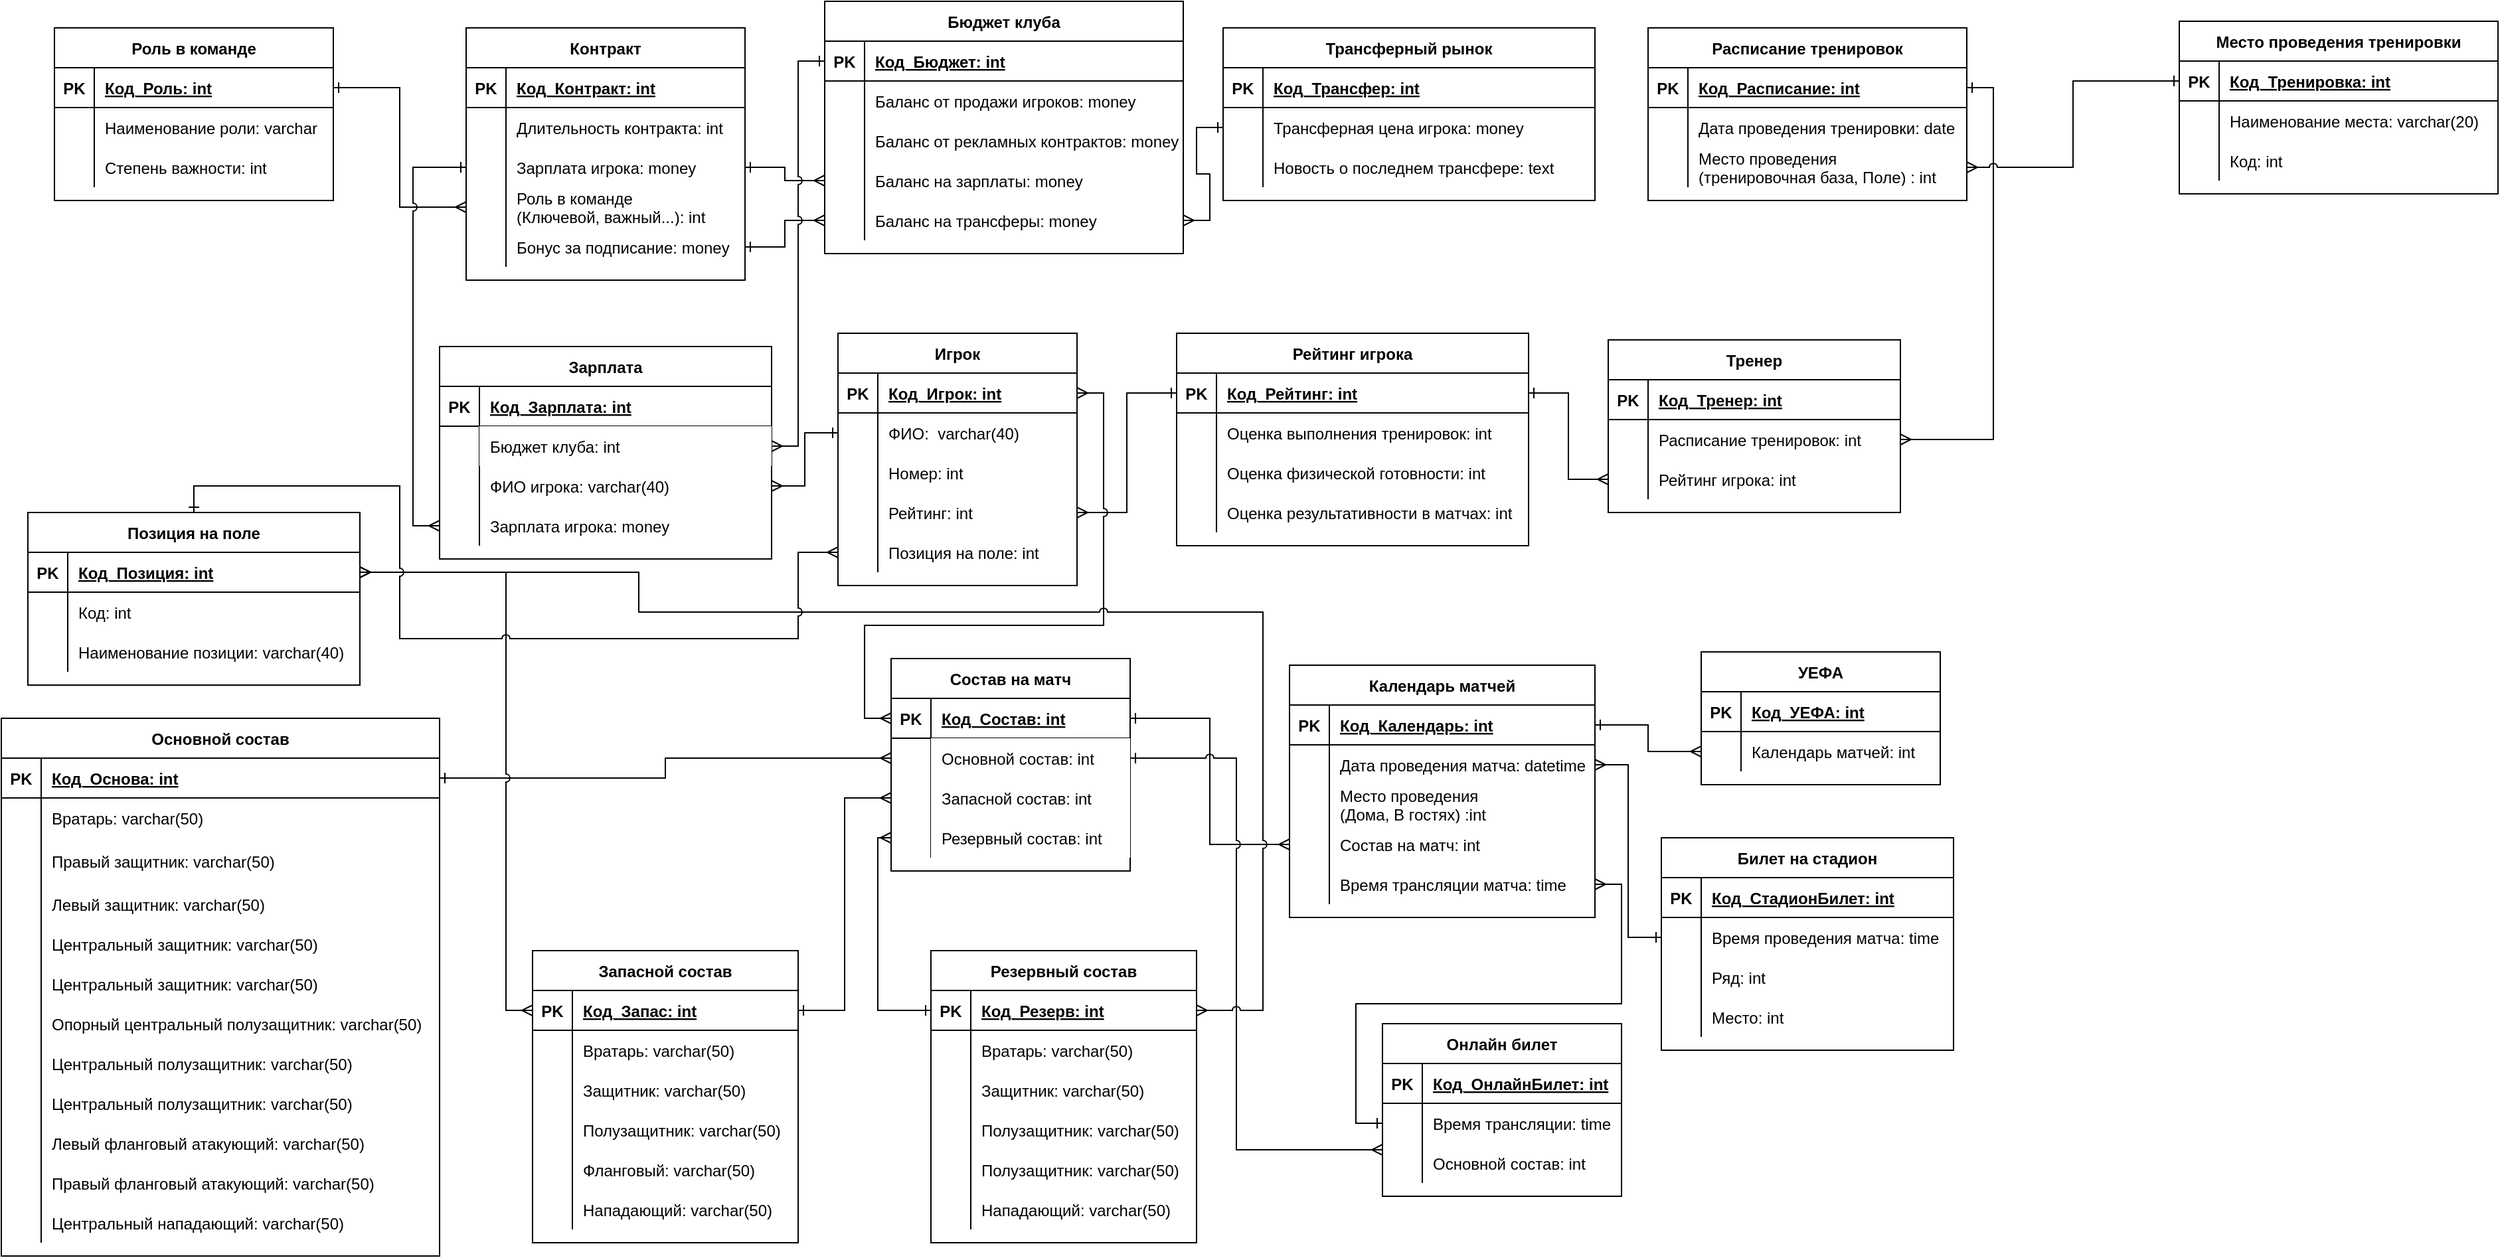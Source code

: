 <mxfile version="15.6.8" type="github" pages="2">
  <diagram id="-oKt8M-A-XIeJBn6rVSu" name="Page-1">
    <mxGraphModel dx="301374" dy="789" grid="1" gridSize="10" guides="1" tooltips="1" connect="1" arrows="1" fold="1" page="1" pageScale="1" pageWidth="300000" pageHeight="300000" math="0" shadow="0">
      <root>
        <mxCell id="0" />
        <mxCell id="1" parent="0" />
        <mxCell id="Flkjfe7LQMMwELPF7-r3-1" value="Зарплата" style="shape=table;startSize=30;container=1;collapsible=1;childLayout=tableLayout;fixedRows=1;rowLines=0;fontStyle=1;align=center;resizeLast=1;" parent="1" vertex="1">
          <mxGeometry x="80" y="810" width="250" height="160" as="geometry" />
        </mxCell>
        <mxCell id="Flkjfe7LQMMwELPF7-r3-2" value="" style="shape=partialRectangle;collapsible=0;dropTarget=0;pointerEvents=0;fillColor=none;top=0;left=0;bottom=1;right=0;points=[[0,0.5],[1,0.5]];portConstraint=eastwest;" parent="Flkjfe7LQMMwELPF7-r3-1" vertex="1">
          <mxGeometry y="30" width="250" height="30" as="geometry" />
        </mxCell>
        <mxCell id="Flkjfe7LQMMwELPF7-r3-3" value="PK" style="shape=partialRectangle;connectable=0;fillColor=none;top=0;left=0;bottom=0;right=0;fontStyle=1;overflow=hidden;" parent="Flkjfe7LQMMwELPF7-r3-2" vertex="1">
          <mxGeometry width="30" height="30" as="geometry">
            <mxRectangle width="30" height="30" as="alternateBounds" />
          </mxGeometry>
        </mxCell>
        <mxCell id="Flkjfe7LQMMwELPF7-r3-4" value="Код_Зарплата: int" style="shape=partialRectangle;connectable=0;fillColor=none;top=0;left=0;bottom=0;right=0;align=left;spacingLeft=6;fontStyle=5;overflow=hidden;" parent="Flkjfe7LQMMwELPF7-r3-2" vertex="1">
          <mxGeometry x="30" width="220" height="30" as="geometry">
            <mxRectangle width="220" height="30" as="alternateBounds" />
          </mxGeometry>
        </mxCell>
        <mxCell id="Flkjfe7LQMMwELPF7-r3-5" value="" style="shape=partialRectangle;collapsible=0;dropTarget=0;pointerEvents=0;fillColor=none;top=0;left=0;bottom=0;right=0;points=[[0,0.5],[1,0.5]];portConstraint=eastwest;" parent="Flkjfe7LQMMwELPF7-r3-1" vertex="1">
          <mxGeometry y="60" width="250" height="30" as="geometry" />
        </mxCell>
        <mxCell id="Flkjfe7LQMMwELPF7-r3-6" value="" style="shape=partialRectangle;connectable=0;fillColor=none;top=0;left=0;bottom=0;right=0;editable=1;overflow=hidden;" parent="Flkjfe7LQMMwELPF7-r3-5" vertex="1">
          <mxGeometry width="30" height="30" as="geometry">
            <mxRectangle width="30" height="30" as="alternateBounds" />
          </mxGeometry>
        </mxCell>
        <mxCell id="Flkjfe7LQMMwELPF7-r3-7" value="Бюджет клуба: int" style="shape=partialRectangle;connectable=0;top=0;left=0;bottom=0;right=0;align=left;spacingLeft=6;overflow=hidden;" parent="Flkjfe7LQMMwELPF7-r3-5" vertex="1">
          <mxGeometry x="30" width="220" height="30" as="geometry">
            <mxRectangle width="220" height="30" as="alternateBounds" />
          </mxGeometry>
        </mxCell>
        <mxCell id="Flkjfe7LQMMwELPF7-r3-8" value="" style="shape=partialRectangle;collapsible=0;dropTarget=0;pointerEvents=0;fillColor=none;top=0;left=0;bottom=0;right=0;points=[[0,0.5],[1,0.5]];portConstraint=eastwest;" parent="Flkjfe7LQMMwELPF7-r3-1" vertex="1">
          <mxGeometry y="90" width="250" height="30" as="geometry" />
        </mxCell>
        <mxCell id="Flkjfe7LQMMwELPF7-r3-9" value="" style="shape=partialRectangle;connectable=0;fillColor=none;top=0;left=0;bottom=0;right=0;editable=1;overflow=hidden;" parent="Flkjfe7LQMMwELPF7-r3-8" vertex="1">
          <mxGeometry width="30" height="30" as="geometry">
            <mxRectangle width="30" height="30" as="alternateBounds" />
          </mxGeometry>
        </mxCell>
        <mxCell id="Flkjfe7LQMMwELPF7-r3-10" value="ФИО игрока: varchar(40)" style="shape=partialRectangle;connectable=0;fillColor=none;top=0;left=0;bottom=0;right=0;align=left;spacingLeft=6;overflow=hidden;" parent="Flkjfe7LQMMwELPF7-r3-8" vertex="1">
          <mxGeometry x="30" width="220" height="30" as="geometry">
            <mxRectangle width="220" height="30" as="alternateBounds" />
          </mxGeometry>
        </mxCell>
        <mxCell id="Flkjfe7LQMMwELPF7-r3-11" value="" style="shape=partialRectangle;collapsible=0;dropTarget=0;pointerEvents=0;fillColor=none;top=0;left=0;bottom=0;right=0;points=[[0,0.5],[1,0.5]];portConstraint=eastwest;" parent="Flkjfe7LQMMwELPF7-r3-1" vertex="1">
          <mxGeometry y="120" width="250" height="30" as="geometry" />
        </mxCell>
        <mxCell id="Flkjfe7LQMMwELPF7-r3-12" value="" style="shape=partialRectangle;connectable=0;fillColor=none;top=0;left=0;bottom=0;right=0;editable=1;overflow=hidden;" parent="Flkjfe7LQMMwELPF7-r3-11" vertex="1">
          <mxGeometry width="30" height="30" as="geometry">
            <mxRectangle width="30" height="30" as="alternateBounds" />
          </mxGeometry>
        </mxCell>
        <mxCell id="Flkjfe7LQMMwELPF7-r3-13" value="Зарплата игрока: money" style="shape=partialRectangle;connectable=0;fillColor=none;top=0;left=0;bottom=0;right=0;align=left;spacingLeft=6;overflow=hidden;" parent="Flkjfe7LQMMwELPF7-r3-11" vertex="1">
          <mxGeometry x="30" width="220" height="30" as="geometry">
            <mxRectangle width="220" height="30" as="alternateBounds" />
          </mxGeometry>
        </mxCell>
        <mxCell id="Flkjfe7LQMMwELPF7-r3-14" value="Расписание тренировок" style="shape=table;startSize=30;container=1;collapsible=1;childLayout=tableLayout;fixedRows=1;rowLines=0;fontStyle=1;align=center;resizeLast=1;" parent="1" vertex="1">
          <mxGeometry x="990" y="570" width="240" height="130" as="geometry" />
        </mxCell>
        <mxCell id="Flkjfe7LQMMwELPF7-r3-15" value="" style="shape=partialRectangle;collapsible=0;dropTarget=0;pointerEvents=0;fillColor=none;top=0;left=0;bottom=1;right=0;points=[[0,0.5],[1,0.5]];portConstraint=eastwest;" parent="Flkjfe7LQMMwELPF7-r3-14" vertex="1">
          <mxGeometry y="30" width="240" height="30" as="geometry" />
        </mxCell>
        <mxCell id="Flkjfe7LQMMwELPF7-r3-16" value="PK" style="shape=partialRectangle;connectable=0;fillColor=none;top=0;left=0;bottom=0;right=0;fontStyle=1;overflow=hidden;" parent="Flkjfe7LQMMwELPF7-r3-15" vertex="1">
          <mxGeometry width="30" height="30" as="geometry">
            <mxRectangle width="30" height="30" as="alternateBounds" />
          </mxGeometry>
        </mxCell>
        <mxCell id="Flkjfe7LQMMwELPF7-r3-17" value="Код_Расписание: int" style="shape=partialRectangle;connectable=0;fillColor=none;top=0;left=0;bottom=0;right=0;align=left;spacingLeft=6;fontStyle=5;overflow=hidden;" parent="Flkjfe7LQMMwELPF7-r3-15" vertex="1">
          <mxGeometry x="30" width="210" height="30" as="geometry">
            <mxRectangle width="210" height="30" as="alternateBounds" />
          </mxGeometry>
        </mxCell>
        <mxCell id="Flkjfe7LQMMwELPF7-r3-18" value="" style="shape=partialRectangle;collapsible=0;dropTarget=0;pointerEvents=0;fillColor=none;top=0;left=0;bottom=0;right=0;points=[[0,0.5],[1,0.5]];portConstraint=eastwest;" parent="Flkjfe7LQMMwELPF7-r3-14" vertex="1">
          <mxGeometry y="60" width="240" height="30" as="geometry" />
        </mxCell>
        <mxCell id="Flkjfe7LQMMwELPF7-r3-19" value="" style="shape=partialRectangle;connectable=0;fillColor=none;top=0;left=0;bottom=0;right=0;editable=1;overflow=hidden;" parent="Flkjfe7LQMMwELPF7-r3-18" vertex="1">
          <mxGeometry width="30" height="30" as="geometry">
            <mxRectangle width="30" height="30" as="alternateBounds" />
          </mxGeometry>
        </mxCell>
        <mxCell id="Flkjfe7LQMMwELPF7-r3-20" value="Дата проведения тренировки: date" style="shape=partialRectangle;connectable=0;fillColor=none;top=0;left=0;bottom=0;right=0;align=left;spacingLeft=6;overflow=hidden;" parent="Flkjfe7LQMMwELPF7-r3-18" vertex="1">
          <mxGeometry x="30" width="210" height="30" as="geometry">
            <mxRectangle width="210" height="30" as="alternateBounds" />
          </mxGeometry>
        </mxCell>
        <mxCell id="Flkjfe7LQMMwELPF7-r3-21" value="" style="shape=partialRectangle;collapsible=0;dropTarget=0;pointerEvents=0;fillColor=none;top=0;left=0;bottom=0;right=0;points=[[0,0.5],[1,0.5]];portConstraint=eastwest;" parent="Flkjfe7LQMMwELPF7-r3-14" vertex="1">
          <mxGeometry y="90" width="240" height="30" as="geometry" />
        </mxCell>
        <mxCell id="Flkjfe7LQMMwELPF7-r3-22" value="" style="shape=partialRectangle;connectable=0;fillColor=none;top=0;left=0;bottom=0;right=0;editable=1;overflow=hidden;" parent="Flkjfe7LQMMwELPF7-r3-21" vertex="1">
          <mxGeometry width="30" height="30" as="geometry">
            <mxRectangle width="30" height="30" as="alternateBounds" />
          </mxGeometry>
        </mxCell>
        <mxCell id="Flkjfe7LQMMwELPF7-r3-23" value="Место проведения &#xa;(тренировочная база, Поле) : int" style="shape=partialRectangle;connectable=0;fillColor=none;top=0;left=0;bottom=0;right=0;align=left;spacingLeft=6;overflow=hidden;" parent="Flkjfe7LQMMwELPF7-r3-21" vertex="1">
          <mxGeometry x="30" width="210" height="30" as="geometry">
            <mxRectangle width="210" height="30" as="alternateBounds" />
          </mxGeometry>
        </mxCell>
        <mxCell id="Flkjfe7LQMMwELPF7-r3-27" value="Календарь матчей" style="shape=table;startSize=30;container=1;collapsible=1;childLayout=tableLayout;fixedRows=1;rowLines=0;fontStyle=1;align=center;resizeLast=1;" parent="1" vertex="1">
          <mxGeometry x="720" y="1050" width="230" height="190" as="geometry" />
        </mxCell>
        <mxCell id="Flkjfe7LQMMwELPF7-r3-28" value="" style="shape=partialRectangle;collapsible=0;dropTarget=0;pointerEvents=0;fillColor=none;top=0;left=0;bottom=1;right=0;points=[[0,0.5],[1,0.5]];portConstraint=eastwest;" parent="Flkjfe7LQMMwELPF7-r3-27" vertex="1">
          <mxGeometry y="30" width="230" height="30" as="geometry" />
        </mxCell>
        <mxCell id="Flkjfe7LQMMwELPF7-r3-29" value="PK" style="shape=partialRectangle;connectable=0;fillColor=none;top=0;left=0;bottom=0;right=0;fontStyle=1;overflow=hidden;" parent="Flkjfe7LQMMwELPF7-r3-28" vertex="1">
          <mxGeometry width="30" height="30" as="geometry">
            <mxRectangle width="30" height="30" as="alternateBounds" />
          </mxGeometry>
        </mxCell>
        <mxCell id="Flkjfe7LQMMwELPF7-r3-30" value="Код_Календарь: int" style="shape=partialRectangle;connectable=0;fillColor=none;top=0;left=0;bottom=0;right=0;align=left;spacingLeft=6;fontStyle=5;overflow=hidden;" parent="Flkjfe7LQMMwELPF7-r3-28" vertex="1">
          <mxGeometry x="30" width="200" height="30" as="geometry">
            <mxRectangle width="200" height="30" as="alternateBounds" />
          </mxGeometry>
        </mxCell>
        <mxCell id="Flkjfe7LQMMwELPF7-r3-31" value="" style="shape=partialRectangle;collapsible=0;dropTarget=0;pointerEvents=0;fillColor=none;top=0;left=0;bottom=0;right=0;points=[[0,0.5],[1,0.5]];portConstraint=eastwest;" parent="Flkjfe7LQMMwELPF7-r3-27" vertex="1">
          <mxGeometry y="60" width="230" height="30" as="geometry" />
        </mxCell>
        <mxCell id="Flkjfe7LQMMwELPF7-r3-32" value="" style="shape=partialRectangle;connectable=0;fillColor=none;top=0;left=0;bottom=0;right=0;editable=1;overflow=hidden;" parent="Flkjfe7LQMMwELPF7-r3-31" vertex="1">
          <mxGeometry width="30" height="30" as="geometry">
            <mxRectangle width="30" height="30" as="alternateBounds" />
          </mxGeometry>
        </mxCell>
        <mxCell id="Flkjfe7LQMMwELPF7-r3-33" value="Дата проведения матча: datetime" style="shape=partialRectangle;connectable=0;fillColor=none;top=0;left=0;bottom=0;right=0;align=left;spacingLeft=6;overflow=hidden;" parent="Flkjfe7LQMMwELPF7-r3-31" vertex="1">
          <mxGeometry x="30" width="200" height="30" as="geometry">
            <mxRectangle width="200" height="30" as="alternateBounds" />
          </mxGeometry>
        </mxCell>
        <mxCell id="Flkjfe7LQMMwELPF7-r3-34" value="" style="shape=partialRectangle;collapsible=0;dropTarget=0;pointerEvents=0;fillColor=none;top=0;left=0;bottom=0;right=0;points=[[0,0.5],[1,0.5]];portConstraint=eastwest;" parent="Flkjfe7LQMMwELPF7-r3-27" vertex="1">
          <mxGeometry y="90" width="230" height="30" as="geometry" />
        </mxCell>
        <mxCell id="Flkjfe7LQMMwELPF7-r3-35" value="" style="shape=partialRectangle;connectable=0;fillColor=none;top=0;left=0;bottom=0;right=0;editable=1;overflow=hidden;" parent="Flkjfe7LQMMwELPF7-r3-34" vertex="1">
          <mxGeometry width="30" height="30" as="geometry">
            <mxRectangle width="30" height="30" as="alternateBounds" />
          </mxGeometry>
        </mxCell>
        <mxCell id="Flkjfe7LQMMwELPF7-r3-36" value="Место проведения&#xa;(Дома, В гостях) :int" style="shape=partialRectangle;connectable=0;fillColor=none;top=0;left=0;bottom=0;right=0;align=left;spacingLeft=6;overflow=hidden;" parent="Flkjfe7LQMMwELPF7-r3-34" vertex="1">
          <mxGeometry x="30" width="200" height="30" as="geometry">
            <mxRectangle width="200" height="30" as="alternateBounds" />
          </mxGeometry>
        </mxCell>
        <mxCell id="Flkjfe7LQMMwELPF7-r3-37" value="" style="shape=partialRectangle;collapsible=0;dropTarget=0;pointerEvents=0;fillColor=none;top=0;left=0;bottom=0;right=0;points=[[0,0.5],[1,0.5]];portConstraint=eastwest;" parent="Flkjfe7LQMMwELPF7-r3-27" vertex="1">
          <mxGeometry y="120" width="230" height="30" as="geometry" />
        </mxCell>
        <mxCell id="Flkjfe7LQMMwELPF7-r3-38" value="" style="shape=partialRectangle;connectable=0;fillColor=none;top=0;left=0;bottom=0;right=0;editable=1;overflow=hidden;" parent="Flkjfe7LQMMwELPF7-r3-37" vertex="1">
          <mxGeometry width="30" height="30" as="geometry">
            <mxRectangle width="30" height="30" as="alternateBounds" />
          </mxGeometry>
        </mxCell>
        <mxCell id="Flkjfe7LQMMwELPF7-r3-39" value="Состав на матч: int" style="shape=partialRectangle;connectable=0;fillColor=none;top=0;left=0;bottom=0;right=0;align=left;spacingLeft=6;overflow=hidden;" parent="Flkjfe7LQMMwELPF7-r3-37" vertex="1">
          <mxGeometry x="30" width="200" height="30" as="geometry">
            <mxRectangle width="200" height="30" as="alternateBounds" />
          </mxGeometry>
        </mxCell>
        <mxCell id="K6LOh0tFCiXBuEBweSnx-204" value="" style="shape=partialRectangle;collapsible=0;dropTarget=0;pointerEvents=0;fillColor=none;top=0;left=0;bottom=0;right=0;points=[[0,0.5],[1,0.5]];portConstraint=eastwest;" parent="Flkjfe7LQMMwELPF7-r3-27" vertex="1">
          <mxGeometry y="150" width="230" height="30" as="geometry" />
        </mxCell>
        <mxCell id="K6LOh0tFCiXBuEBweSnx-205" value="" style="shape=partialRectangle;connectable=0;fillColor=none;top=0;left=0;bottom=0;right=0;editable=1;overflow=hidden;" parent="K6LOh0tFCiXBuEBweSnx-204" vertex="1">
          <mxGeometry width="30" height="30" as="geometry">
            <mxRectangle width="30" height="30" as="alternateBounds" />
          </mxGeometry>
        </mxCell>
        <mxCell id="K6LOh0tFCiXBuEBweSnx-206" value="Время трансляции матча: time " style="shape=partialRectangle;connectable=0;fillColor=none;top=0;left=0;bottom=0;right=0;align=left;spacingLeft=6;overflow=hidden;" parent="K6LOh0tFCiXBuEBweSnx-204" vertex="1">
          <mxGeometry x="30" width="200" height="30" as="geometry">
            <mxRectangle width="200" height="30" as="alternateBounds" />
          </mxGeometry>
        </mxCell>
        <mxCell id="Flkjfe7LQMMwELPF7-r3-43" value="Трансферный рынок" style="shape=table;startSize=30;container=1;collapsible=1;childLayout=tableLayout;fixedRows=1;rowLines=0;fontStyle=1;align=center;resizeLast=1;" parent="1" vertex="1">
          <mxGeometry x="670" y="570" width="280" height="130" as="geometry" />
        </mxCell>
        <mxCell id="Flkjfe7LQMMwELPF7-r3-44" value="" style="shape=partialRectangle;collapsible=0;dropTarget=0;pointerEvents=0;fillColor=none;top=0;left=0;bottom=1;right=0;points=[[0,0.5],[1,0.5]];portConstraint=eastwest;" parent="Flkjfe7LQMMwELPF7-r3-43" vertex="1">
          <mxGeometry y="30" width="280" height="30" as="geometry" />
        </mxCell>
        <mxCell id="Flkjfe7LQMMwELPF7-r3-45" value="PK" style="shape=partialRectangle;connectable=0;fillColor=none;top=0;left=0;bottom=0;right=0;fontStyle=1;overflow=hidden;" parent="Flkjfe7LQMMwELPF7-r3-44" vertex="1">
          <mxGeometry width="30" height="30" as="geometry">
            <mxRectangle width="30" height="30" as="alternateBounds" />
          </mxGeometry>
        </mxCell>
        <mxCell id="Flkjfe7LQMMwELPF7-r3-46" value="Код_Трансфер: int" style="shape=partialRectangle;connectable=0;fillColor=none;top=0;left=0;bottom=0;right=0;align=left;spacingLeft=6;fontStyle=5;overflow=hidden;" parent="Flkjfe7LQMMwELPF7-r3-44" vertex="1">
          <mxGeometry x="30" width="250" height="30" as="geometry">
            <mxRectangle width="250" height="30" as="alternateBounds" />
          </mxGeometry>
        </mxCell>
        <mxCell id="Flkjfe7LQMMwELPF7-r3-50" value="" style="shape=partialRectangle;collapsible=0;dropTarget=0;pointerEvents=0;fillColor=none;top=0;left=0;bottom=0;right=0;points=[[0,0.5],[1,0.5]];portConstraint=eastwest;" parent="Flkjfe7LQMMwELPF7-r3-43" vertex="1">
          <mxGeometry y="60" width="280" height="30" as="geometry" />
        </mxCell>
        <mxCell id="Flkjfe7LQMMwELPF7-r3-51" value="" style="shape=partialRectangle;connectable=0;fillColor=none;top=0;left=0;bottom=0;right=0;editable=1;overflow=hidden;" parent="Flkjfe7LQMMwELPF7-r3-50" vertex="1">
          <mxGeometry width="30" height="30" as="geometry">
            <mxRectangle width="30" height="30" as="alternateBounds" />
          </mxGeometry>
        </mxCell>
        <mxCell id="Flkjfe7LQMMwELPF7-r3-52" value="Трансферная цена игрока: money" style="shape=partialRectangle;connectable=0;fillColor=none;top=0;left=0;bottom=0;right=0;align=left;spacingLeft=6;overflow=hidden;" parent="Flkjfe7LQMMwELPF7-r3-50" vertex="1">
          <mxGeometry x="30" width="250" height="30" as="geometry">
            <mxRectangle width="250" height="30" as="alternateBounds" />
          </mxGeometry>
        </mxCell>
        <mxCell id="Flkjfe7LQMMwELPF7-r3-53" value="" style="shape=partialRectangle;collapsible=0;dropTarget=0;pointerEvents=0;fillColor=none;top=0;left=0;bottom=0;right=0;points=[[0,0.5],[1,0.5]];portConstraint=eastwest;" parent="Flkjfe7LQMMwELPF7-r3-43" vertex="1">
          <mxGeometry y="90" width="280" height="30" as="geometry" />
        </mxCell>
        <mxCell id="Flkjfe7LQMMwELPF7-r3-54" value="" style="shape=partialRectangle;connectable=0;fillColor=none;top=0;left=0;bottom=0;right=0;editable=1;overflow=hidden;" parent="Flkjfe7LQMMwELPF7-r3-53" vertex="1">
          <mxGeometry width="30" height="30" as="geometry">
            <mxRectangle width="30" height="30" as="alternateBounds" />
          </mxGeometry>
        </mxCell>
        <mxCell id="Flkjfe7LQMMwELPF7-r3-55" value="Новость о последнем трансфере: text" style="shape=partialRectangle;connectable=0;fillColor=none;top=0;left=0;bottom=0;right=0;align=left;spacingLeft=6;overflow=hidden;" parent="Flkjfe7LQMMwELPF7-r3-53" vertex="1">
          <mxGeometry x="30" width="250" height="30" as="geometry">
            <mxRectangle width="250" height="30" as="alternateBounds" />
          </mxGeometry>
        </mxCell>
        <mxCell id="Flkjfe7LQMMwELPF7-r3-56" value="Состав на матч" style="shape=table;startSize=30;container=1;collapsible=1;childLayout=tableLayout;fixedRows=1;rowLines=0;fontStyle=1;align=center;resizeLast=1;" parent="1" vertex="1">
          <mxGeometry x="420" y="1045" width="180" height="160" as="geometry" />
        </mxCell>
        <mxCell id="Flkjfe7LQMMwELPF7-r3-57" value="" style="shape=partialRectangle;collapsible=0;dropTarget=0;pointerEvents=0;fillColor=none;top=0;left=0;bottom=1;right=0;points=[[0,0.5],[1,0.5]];portConstraint=eastwest;" parent="Flkjfe7LQMMwELPF7-r3-56" vertex="1">
          <mxGeometry y="30" width="180" height="30" as="geometry" />
        </mxCell>
        <mxCell id="Flkjfe7LQMMwELPF7-r3-58" value="PK" style="shape=partialRectangle;connectable=0;fillColor=none;top=0;left=0;bottom=0;right=0;fontStyle=1;overflow=hidden;" parent="Flkjfe7LQMMwELPF7-r3-57" vertex="1">
          <mxGeometry width="30" height="30" as="geometry">
            <mxRectangle width="30" height="30" as="alternateBounds" />
          </mxGeometry>
        </mxCell>
        <mxCell id="Flkjfe7LQMMwELPF7-r3-59" value="Код_Состав: int" style="shape=partialRectangle;connectable=0;fillColor=none;top=0;left=0;bottom=0;right=0;align=left;spacingLeft=6;fontStyle=5;overflow=hidden;" parent="Flkjfe7LQMMwELPF7-r3-57" vertex="1">
          <mxGeometry x="30" width="150" height="30" as="geometry">
            <mxRectangle width="150" height="30" as="alternateBounds" />
          </mxGeometry>
        </mxCell>
        <mxCell id="Flkjfe7LQMMwELPF7-r3-60" value="" style="shape=partialRectangle;collapsible=0;dropTarget=0;pointerEvents=0;fillColor=none;top=0;left=0;bottom=0;right=0;points=[[0,0.5],[1,0.5]];portConstraint=eastwest;" parent="Flkjfe7LQMMwELPF7-r3-56" vertex="1">
          <mxGeometry y="60" width="180" height="30" as="geometry" />
        </mxCell>
        <mxCell id="Flkjfe7LQMMwELPF7-r3-61" value="" style="shape=partialRectangle;connectable=0;fillColor=none;top=0;left=0;bottom=0;right=0;editable=1;overflow=hidden;" parent="Flkjfe7LQMMwELPF7-r3-60" vertex="1">
          <mxGeometry width="30" height="30" as="geometry">
            <mxRectangle width="30" height="30" as="alternateBounds" />
          </mxGeometry>
        </mxCell>
        <mxCell id="Flkjfe7LQMMwELPF7-r3-62" value="Основной состав: int" style="shape=partialRectangle;connectable=0;top=0;left=0;bottom=0;right=0;align=left;spacingLeft=6;overflow=hidden;" parent="Flkjfe7LQMMwELPF7-r3-60" vertex="1">
          <mxGeometry x="30" width="150" height="30" as="geometry">
            <mxRectangle width="150" height="30" as="alternateBounds" />
          </mxGeometry>
        </mxCell>
        <mxCell id="Flkjfe7LQMMwELPF7-r3-63" value="" style="shape=partialRectangle;collapsible=0;dropTarget=0;pointerEvents=0;fillColor=none;top=0;left=0;bottom=0;right=0;points=[[0,0.5],[1,0.5]];portConstraint=eastwest;" parent="Flkjfe7LQMMwELPF7-r3-56" vertex="1">
          <mxGeometry y="90" width="180" height="30" as="geometry" />
        </mxCell>
        <mxCell id="Flkjfe7LQMMwELPF7-r3-64" value="" style="shape=partialRectangle;connectable=0;fillColor=none;top=0;left=0;bottom=0;right=0;editable=1;overflow=hidden;" parent="Flkjfe7LQMMwELPF7-r3-63" vertex="1">
          <mxGeometry width="30" height="30" as="geometry">
            <mxRectangle width="30" height="30" as="alternateBounds" />
          </mxGeometry>
        </mxCell>
        <mxCell id="Flkjfe7LQMMwELPF7-r3-65" value="Запасной состав: int" style="shape=partialRectangle;connectable=0;top=0;left=0;bottom=0;right=0;align=left;spacingLeft=6;overflow=hidden;" parent="Flkjfe7LQMMwELPF7-r3-63" vertex="1">
          <mxGeometry x="30" width="150" height="30" as="geometry">
            <mxRectangle width="150" height="30" as="alternateBounds" />
          </mxGeometry>
        </mxCell>
        <mxCell id="Flkjfe7LQMMwELPF7-r3-66" value="" style="shape=partialRectangle;collapsible=0;dropTarget=0;pointerEvents=0;fillColor=none;top=0;left=0;bottom=0;right=0;points=[[0,0.5],[1,0.5]];portConstraint=eastwest;" parent="Flkjfe7LQMMwELPF7-r3-56" vertex="1">
          <mxGeometry y="120" width="180" height="30" as="geometry" />
        </mxCell>
        <mxCell id="Flkjfe7LQMMwELPF7-r3-67" value="" style="shape=partialRectangle;connectable=0;fillColor=none;top=0;left=0;bottom=0;right=0;editable=1;overflow=hidden;" parent="Flkjfe7LQMMwELPF7-r3-66" vertex="1">
          <mxGeometry width="30" height="30" as="geometry">
            <mxRectangle width="30" height="30" as="alternateBounds" />
          </mxGeometry>
        </mxCell>
        <mxCell id="Flkjfe7LQMMwELPF7-r3-68" value="Резервный состав: int" style="shape=partialRectangle;connectable=0;top=0;left=0;bottom=0;right=0;align=left;spacingLeft=6;overflow=hidden;" parent="Flkjfe7LQMMwELPF7-r3-66" vertex="1">
          <mxGeometry x="30" width="150" height="30" as="geometry">
            <mxRectangle width="150" height="30" as="alternateBounds" />
          </mxGeometry>
        </mxCell>
        <mxCell id="Flkjfe7LQMMwELPF7-r3-69" value="Бюджет клуба" style="shape=table;startSize=30;container=1;collapsible=1;childLayout=tableLayout;fixedRows=1;rowLines=0;fontStyle=1;align=center;resizeLast=1;" parent="1" vertex="1">
          <mxGeometry x="370" y="550" width="270" height="190" as="geometry">
            <mxRectangle x="600" y="365" width="120" height="30" as="alternateBounds" />
          </mxGeometry>
        </mxCell>
        <mxCell id="Flkjfe7LQMMwELPF7-r3-70" value="" style="shape=partialRectangle;collapsible=0;dropTarget=0;pointerEvents=0;fillColor=none;top=0;left=0;bottom=1;right=0;points=[[0,0.5],[1,0.5]];portConstraint=eastwest;" parent="Flkjfe7LQMMwELPF7-r3-69" vertex="1">
          <mxGeometry y="30" width="270" height="30" as="geometry" />
        </mxCell>
        <mxCell id="Flkjfe7LQMMwELPF7-r3-71" value="PK" style="shape=partialRectangle;connectable=0;fillColor=none;top=0;left=0;bottom=0;right=0;fontStyle=1;overflow=hidden;" parent="Flkjfe7LQMMwELPF7-r3-70" vertex="1">
          <mxGeometry width="30" height="30" as="geometry">
            <mxRectangle width="30" height="30" as="alternateBounds" />
          </mxGeometry>
        </mxCell>
        <mxCell id="Flkjfe7LQMMwELPF7-r3-72" value="Код_Бюджет: int" style="shape=partialRectangle;connectable=0;fillColor=none;top=0;left=0;bottom=0;right=0;align=left;spacingLeft=6;fontStyle=5;overflow=hidden;" parent="Flkjfe7LQMMwELPF7-r3-70" vertex="1">
          <mxGeometry x="30" width="240" height="30" as="geometry">
            <mxRectangle width="240" height="30" as="alternateBounds" />
          </mxGeometry>
        </mxCell>
        <mxCell id="Flkjfe7LQMMwELPF7-r3-73" value="" style="shape=partialRectangle;collapsible=0;dropTarget=0;pointerEvents=0;fillColor=none;top=0;left=0;bottom=0;right=0;points=[[0,0.5],[1,0.5]];portConstraint=eastwest;" parent="Flkjfe7LQMMwELPF7-r3-69" vertex="1">
          <mxGeometry y="60" width="270" height="30" as="geometry" />
        </mxCell>
        <mxCell id="Flkjfe7LQMMwELPF7-r3-74" value="" style="shape=partialRectangle;connectable=0;fillColor=none;top=0;left=0;bottom=0;right=0;editable=1;overflow=hidden;" parent="Flkjfe7LQMMwELPF7-r3-73" vertex="1">
          <mxGeometry width="30" height="30" as="geometry">
            <mxRectangle width="30" height="30" as="alternateBounds" />
          </mxGeometry>
        </mxCell>
        <mxCell id="Flkjfe7LQMMwELPF7-r3-75" value="Баланс от продажи игроков: money" style="shape=partialRectangle;connectable=0;fillColor=none;top=0;left=0;bottom=0;right=0;align=left;spacingLeft=6;overflow=hidden;" parent="Flkjfe7LQMMwELPF7-r3-73" vertex="1">
          <mxGeometry x="30" width="240" height="30" as="geometry">
            <mxRectangle width="240" height="30" as="alternateBounds" />
          </mxGeometry>
        </mxCell>
        <mxCell id="Flkjfe7LQMMwELPF7-r3-76" value="" style="shape=partialRectangle;collapsible=0;dropTarget=0;pointerEvents=0;fillColor=none;top=0;left=0;bottom=0;right=0;points=[[0,0.5],[1,0.5]];portConstraint=eastwest;" parent="Flkjfe7LQMMwELPF7-r3-69" vertex="1">
          <mxGeometry y="90" width="270" height="30" as="geometry" />
        </mxCell>
        <mxCell id="Flkjfe7LQMMwELPF7-r3-77" value="" style="shape=partialRectangle;connectable=0;fillColor=none;top=0;left=0;bottom=0;right=0;editable=1;overflow=hidden;" parent="Flkjfe7LQMMwELPF7-r3-76" vertex="1">
          <mxGeometry width="30" height="30" as="geometry">
            <mxRectangle width="30" height="30" as="alternateBounds" />
          </mxGeometry>
        </mxCell>
        <mxCell id="Flkjfe7LQMMwELPF7-r3-78" value="Баланс от рекламных контрактов: money" style="shape=partialRectangle;connectable=0;fillColor=none;top=0;left=0;bottom=0;right=0;align=left;spacingLeft=6;overflow=hidden;" parent="Flkjfe7LQMMwELPF7-r3-76" vertex="1">
          <mxGeometry x="30" width="240" height="30" as="geometry">
            <mxRectangle width="240" height="30" as="alternateBounds" />
          </mxGeometry>
        </mxCell>
        <mxCell id="Flkjfe7LQMMwELPF7-r3-79" value="" style="shape=partialRectangle;collapsible=0;dropTarget=0;pointerEvents=0;fillColor=none;top=0;left=0;bottom=0;right=0;points=[[0,0.5],[1,0.5]];portConstraint=eastwest;" parent="Flkjfe7LQMMwELPF7-r3-69" vertex="1">
          <mxGeometry y="120" width="270" height="30" as="geometry" />
        </mxCell>
        <mxCell id="Flkjfe7LQMMwELPF7-r3-80" value="" style="shape=partialRectangle;connectable=0;fillColor=none;top=0;left=0;bottom=0;right=0;editable=1;overflow=hidden;" parent="Flkjfe7LQMMwELPF7-r3-79" vertex="1">
          <mxGeometry width="30" height="30" as="geometry">
            <mxRectangle width="30" height="30" as="alternateBounds" />
          </mxGeometry>
        </mxCell>
        <mxCell id="Flkjfe7LQMMwELPF7-r3-81" value="Баланс на зарплаты: money" style="shape=partialRectangle;connectable=0;fillColor=none;top=0;left=0;bottom=0;right=0;align=left;spacingLeft=6;overflow=hidden;" parent="Flkjfe7LQMMwELPF7-r3-79" vertex="1">
          <mxGeometry x="30" width="240" height="30" as="geometry">
            <mxRectangle width="240" height="30" as="alternateBounds" />
          </mxGeometry>
        </mxCell>
        <mxCell id="Flkjfe7LQMMwELPF7-r3-82" value="" style="shape=partialRectangle;collapsible=0;dropTarget=0;pointerEvents=0;fillColor=none;top=0;left=0;bottom=0;right=0;points=[[0,0.5],[1,0.5]];portConstraint=eastwest;" parent="Flkjfe7LQMMwELPF7-r3-69" vertex="1">
          <mxGeometry y="150" width="270" height="30" as="geometry" />
        </mxCell>
        <mxCell id="Flkjfe7LQMMwELPF7-r3-83" value="" style="shape=partialRectangle;connectable=0;fillColor=none;top=0;left=0;bottom=0;right=0;editable=1;overflow=hidden;" parent="Flkjfe7LQMMwELPF7-r3-82" vertex="1">
          <mxGeometry width="30" height="30" as="geometry">
            <mxRectangle width="30" height="30" as="alternateBounds" />
          </mxGeometry>
        </mxCell>
        <mxCell id="Flkjfe7LQMMwELPF7-r3-84" value="Баланс на трансферы: money" style="shape=partialRectangle;connectable=0;fillColor=none;top=0;left=0;bottom=0;right=0;align=left;spacingLeft=6;overflow=hidden;" parent="Flkjfe7LQMMwELPF7-r3-82" vertex="1">
          <mxGeometry x="30" width="240" height="30" as="geometry">
            <mxRectangle width="240" height="30" as="alternateBounds" />
          </mxGeometry>
        </mxCell>
        <mxCell id="Flkjfe7LQMMwELPF7-r3-85" value="Контракт" style="shape=table;startSize=30;container=1;collapsible=1;childLayout=tableLayout;fixedRows=1;rowLines=0;fontStyle=1;align=center;resizeLast=1;" parent="1" vertex="1">
          <mxGeometry x="100" y="570" width="210" height="190" as="geometry" />
        </mxCell>
        <mxCell id="Flkjfe7LQMMwELPF7-r3-86" value="" style="shape=partialRectangle;collapsible=0;dropTarget=0;pointerEvents=0;fillColor=none;top=0;left=0;bottom=1;right=0;points=[[0,0.5],[1,0.5]];portConstraint=eastwest;" parent="Flkjfe7LQMMwELPF7-r3-85" vertex="1">
          <mxGeometry y="30" width="210" height="30" as="geometry" />
        </mxCell>
        <mxCell id="Flkjfe7LQMMwELPF7-r3-87" value="PK" style="shape=partialRectangle;connectable=0;fillColor=none;top=0;left=0;bottom=0;right=0;fontStyle=1;overflow=hidden;" parent="Flkjfe7LQMMwELPF7-r3-86" vertex="1">
          <mxGeometry width="30" height="30" as="geometry">
            <mxRectangle width="30" height="30" as="alternateBounds" />
          </mxGeometry>
        </mxCell>
        <mxCell id="Flkjfe7LQMMwELPF7-r3-88" value="Код_Контракт: int" style="shape=partialRectangle;connectable=0;fillColor=none;top=0;left=0;bottom=0;right=0;align=left;spacingLeft=6;fontStyle=5;overflow=hidden;" parent="Flkjfe7LQMMwELPF7-r3-86" vertex="1">
          <mxGeometry x="30" width="180" height="30" as="geometry">
            <mxRectangle width="180" height="30" as="alternateBounds" />
          </mxGeometry>
        </mxCell>
        <mxCell id="Flkjfe7LQMMwELPF7-r3-89" value="" style="shape=partialRectangle;collapsible=0;dropTarget=0;pointerEvents=0;fillColor=none;top=0;left=0;bottom=0;right=0;points=[[0,0.5],[1,0.5]];portConstraint=eastwest;" parent="Flkjfe7LQMMwELPF7-r3-85" vertex="1">
          <mxGeometry y="60" width="210" height="30" as="geometry" />
        </mxCell>
        <mxCell id="Flkjfe7LQMMwELPF7-r3-90" value="" style="shape=partialRectangle;connectable=0;fillColor=none;top=0;left=0;bottom=0;right=0;editable=1;overflow=hidden;" parent="Flkjfe7LQMMwELPF7-r3-89" vertex="1">
          <mxGeometry width="30" height="30" as="geometry">
            <mxRectangle width="30" height="30" as="alternateBounds" />
          </mxGeometry>
        </mxCell>
        <mxCell id="Flkjfe7LQMMwELPF7-r3-91" value="Длительность контракта: int" style="shape=partialRectangle;connectable=0;fillColor=none;top=0;left=0;bottom=0;right=0;align=left;spacingLeft=6;overflow=hidden;" parent="Flkjfe7LQMMwELPF7-r3-89" vertex="1">
          <mxGeometry x="30" width="180" height="30" as="geometry">
            <mxRectangle width="180" height="30" as="alternateBounds" />
          </mxGeometry>
        </mxCell>
        <mxCell id="Flkjfe7LQMMwELPF7-r3-92" value="" style="shape=partialRectangle;collapsible=0;dropTarget=0;pointerEvents=0;fillColor=none;top=0;left=0;bottom=0;right=0;points=[[0,0.5],[1,0.5]];portConstraint=eastwest;" parent="Flkjfe7LQMMwELPF7-r3-85" vertex="1">
          <mxGeometry y="90" width="210" height="30" as="geometry" />
        </mxCell>
        <mxCell id="Flkjfe7LQMMwELPF7-r3-93" value="" style="shape=partialRectangle;connectable=0;fillColor=none;top=0;left=0;bottom=0;right=0;editable=1;overflow=hidden;" parent="Flkjfe7LQMMwELPF7-r3-92" vertex="1">
          <mxGeometry width="30" height="30" as="geometry">
            <mxRectangle width="30" height="30" as="alternateBounds" />
          </mxGeometry>
        </mxCell>
        <mxCell id="Flkjfe7LQMMwELPF7-r3-94" value="Зарплата игрока: money" style="shape=partialRectangle;connectable=0;fillColor=none;top=0;left=0;bottom=0;right=0;align=left;spacingLeft=6;overflow=hidden;" parent="Flkjfe7LQMMwELPF7-r3-92" vertex="1">
          <mxGeometry x="30" width="180" height="30" as="geometry">
            <mxRectangle width="180" height="30" as="alternateBounds" />
          </mxGeometry>
        </mxCell>
        <mxCell id="Flkjfe7LQMMwELPF7-r3-95" value="" style="shape=partialRectangle;collapsible=0;dropTarget=0;pointerEvents=0;fillColor=none;top=0;left=0;bottom=0;right=0;points=[[0,0.5],[1,0.5]];portConstraint=eastwest;" parent="Flkjfe7LQMMwELPF7-r3-85" vertex="1">
          <mxGeometry y="120" width="210" height="30" as="geometry" />
        </mxCell>
        <mxCell id="Flkjfe7LQMMwELPF7-r3-96" value="" style="shape=partialRectangle;connectable=0;fillColor=none;top=0;left=0;bottom=0;right=0;editable=1;overflow=hidden;" parent="Flkjfe7LQMMwELPF7-r3-95" vertex="1">
          <mxGeometry width="30" height="30" as="geometry">
            <mxRectangle width="30" height="30" as="alternateBounds" />
          </mxGeometry>
        </mxCell>
        <mxCell id="Flkjfe7LQMMwELPF7-r3-97" value="Роль в команде&#xa;(Ключевой, важный...): int" style="shape=partialRectangle;connectable=0;fillColor=none;top=0;left=0;bottom=0;right=0;align=left;spacingLeft=6;overflow=hidden;" parent="Flkjfe7LQMMwELPF7-r3-95" vertex="1">
          <mxGeometry x="30" width="180" height="30" as="geometry">
            <mxRectangle width="180" height="30" as="alternateBounds" />
          </mxGeometry>
        </mxCell>
        <mxCell id="Flkjfe7LQMMwELPF7-r3-124" value="" style="shape=partialRectangle;collapsible=0;dropTarget=0;pointerEvents=0;fillColor=none;top=0;left=0;bottom=0;right=0;points=[[0,0.5],[1,0.5]];portConstraint=eastwest;" parent="Flkjfe7LQMMwELPF7-r3-85" vertex="1">
          <mxGeometry y="150" width="210" height="30" as="geometry" />
        </mxCell>
        <mxCell id="Flkjfe7LQMMwELPF7-r3-125" value="" style="shape=partialRectangle;connectable=0;fillColor=none;top=0;left=0;bottom=0;right=0;editable=1;overflow=hidden;" parent="Flkjfe7LQMMwELPF7-r3-124" vertex="1">
          <mxGeometry width="30" height="30" as="geometry">
            <mxRectangle width="30" height="30" as="alternateBounds" />
          </mxGeometry>
        </mxCell>
        <mxCell id="Flkjfe7LQMMwELPF7-r3-126" value="Бонус за подписание: money" style="shape=partialRectangle;connectable=0;fillColor=none;top=0;left=0;bottom=0;right=0;align=left;spacingLeft=6;overflow=hidden;" parent="Flkjfe7LQMMwELPF7-r3-124" vertex="1">
          <mxGeometry x="30" width="180" height="30" as="geometry">
            <mxRectangle width="180" height="30" as="alternateBounds" />
          </mxGeometry>
        </mxCell>
        <mxCell id="Flkjfe7LQMMwELPF7-r3-111" value="Онлайн билет" style="shape=table;startSize=30;container=1;collapsible=1;childLayout=tableLayout;fixedRows=1;rowLines=0;fontStyle=1;align=center;resizeLast=1;" parent="1" vertex="1">
          <mxGeometry x="790" y="1320" width="180" height="130" as="geometry">
            <mxRectangle x="350" y="570" width="120" height="30" as="alternateBounds" />
          </mxGeometry>
        </mxCell>
        <mxCell id="Flkjfe7LQMMwELPF7-r3-112" value="" style="shape=partialRectangle;collapsible=0;dropTarget=0;pointerEvents=0;fillColor=none;top=0;left=0;bottom=1;right=0;points=[[0,0.5],[1,0.5]];portConstraint=eastwest;" parent="Flkjfe7LQMMwELPF7-r3-111" vertex="1">
          <mxGeometry y="30" width="180" height="30" as="geometry" />
        </mxCell>
        <mxCell id="Flkjfe7LQMMwELPF7-r3-113" value="PK" style="shape=partialRectangle;connectable=0;fillColor=none;top=0;left=0;bottom=0;right=0;fontStyle=1;overflow=hidden;" parent="Flkjfe7LQMMwELPF7-r3-112" vertex="1">
          <mxGeometry width="30" height="30" as="geometry">
            <mxRectangle width="30" height="30" as="alternateBounds" />
          </mxGeometry>
        </mxCell>
        <mxCell id="Flkjfe7LQMMwELPF7-r3-114" value="Код_ОнлайнБилет: int" style="shape=partialRectangle;connectable=0;fillColor=none;top=0;left=0;bottom=0;right=0;align=left;spacingLeft=6;fontStyle=5;overflow=hidden;" parent="Flkjfe7LQMMwELPF7-r3-112" vertex="1">
          <mxGeometry x="30" width="150" height="30" as="geometry">
            <mxRectangle width="150" height="30" as="alternateBounds" />
          </mxGeometry>
        </mxCell>
        <mxCell id="Flkjfe7LQMMwELPF7-r3-115" value="" style="shape=partialRectangle;collapsible=0;dropTarget=0;pointerEvents=0;fillColor=none;top=0;left=0;bottom=0;right=0;points=[[0,0.5],[1,0.5]];portConstraint=eastwest;" parent="Flkjfe7LQMMwELPF7-r3-111" vertex="1">
          <mxGeometry y="60" width="180" height="30" as="geometry" />
        </mxCell>
        <mxCell id="Flkjfe7LQMMwELPF7-r3-116" value="" style="shape=partialRectangle;connectable=0;fillColor=none;top=0;left=0;bottom=0;right=0;editable=1;overflow=hidden;" parent="Flkjfe7LQMMwELPF7-r3-115" vertex="1">
          <mxGeometry width="30" height="30" as="geometry">
            <mxRectangle width="30" height="30" as="alternateBounds" />
          </mxGeometry>
        </mxCell>
        <mxCell id="Flkjfe7LQMMwELPF7-r3-117" value="Время трансляции: time" style="shape=partialRectangle;connectable=0;fillColor=none;top=0;left=0;bottom=0;right=0;align=left;spacingLeft=6;overflow=hidden;" parent="Flkjfe7LQMMwELPF7-r3-115" vertex="1">
          <mxGeometry x="30" width="150" height="30" as="geometry">
            <mxRectangle width="150" height="30" as="alternateBounds" />
          </mxGeometry>
        </mxCell>
        <mxCell id="Flkjfe7LQMMwELPF7-r3-118" value="" style="shape=partialRectangle;collapsible=0;dropTarget=0;pointerEvents=0;fillColor=none;top=0;left=0;bottom=0;right=0;points=[[0,0.5],[1,0.5]];portConstraint=eastwest;" parent="Flkjfe7LQMMwELPF7-r3-111" vertex="1">
          <mxGeometry y="90" width="180" height="30" as="geometry" />
        </mxCell>
        <mxCell id="Flkjfe7LQMMwELPF7-r3-119" value="" style="shape=partialRectangle;connectable=0;fillColor=none;top=0;left=0;bottom=0;right=0;editable=1;overflow=hidden;" parent="Flkjfe7LQMMwELPF7-r3-118" vertex="1">
          <mxGeometry width="30" height="30" as="geometry">
            <mxRectangle width="30" height="30" as="alternateBounds" />
          </mxGeometry>
        </mxCell>
        <mxCell id="Flkjfe7LQMMwELPF7-r3-120" value="Основной состав: int" style="shape=partialRectangle;connectable=0;fillColor=none;top=0;left=0;bottom=0;right=0;align=left;spacingLeft=6;overflow=hidden;" parent="Flkjfe7LQMMwELPF7-r3-118" vertex="1">
          <mxGeometry x="30" width="150" height="30" as="geometry">
            <mxRectangle width="150" height="30" as="alternateBounds" />
          </mxGeometry>
        </mxCell>
        <mxCell id="Flkjfe7LQMMwELPF7-r3-127" value="Билет на стадион" style="shape=table;startSize=30;container=1;collapsible=1;childLayout=tableLayout;fixedRows=1;rowLines=0;fontStyle=1;align=center;resizeLast=1;" parent="1" vertex="1">
          <mxGeometry x="1000" y="1180" width="220" height="160" as="geometry">
            <mxRectangle x="600" y="570" width="140" height="30" as="alternateBounds" />
          </mxGeometry>
        </mxCell>
        <mxCell id="Flkjfe7LQMMwELPF7-r3-128" value="" style="shape=partialRectangle;collapsible=0;dropTarget=0;pointerEvents=0;fillColor=none;top=0;left=0;bottom=1;right=0;points=[[0,0.5],[1,0.5]];portConstraint=eastwest;" parent="Flkjfe7LQMMwELPF7-r3-127" vertex="1">
          <mxGeometry y="30" width="220" height="30" as="geometry" />
        </mxCell>
        <mxCell id="Flkjfe7LQMMwELPF7-r3-129" value="PK" style="shape=partialRectangle;connectable=0;fillColor=none;top=0;left=0;bottom=0;right=0;fontStyle=1;overflow=hidden;" parent="Flkjfe7LQMMwELPF7-r3-128" vertex="1">
          <mxGeometry width="30" height="30" as="geometry">
            <mxRectangle width="30" height="30" as="alternateBounds" />
          </mxGeometry>
        </mxCell>
        <mxCell id="Flkjfe7LQMMwELPF7-r3-130" value="Код_СтадионБилет: int" style="shape=partialRectangle;connectable=0;fillColor=none;top=0;left=0;bottom=0;right=0;align=left;spacingLeft=6;fontStyle=5;overflow=hidden;" parent="Flkjfe7LQMMwELPF7-r3-128" vertex="1">
          <mxGeometry x="30" width="190" height="30" as="geometry">
            <mxRectangle width="190" height="30" as="alternateBounds" />
          </mxGeometry>
        </mxCell>
        <mxCell id="Flkjfe7LQMMwELPF7-r3-131" value="" style="shape=partialRectangle;collapsible=0;dropTarget=0;pointerEvents=0;fillColor=none;top=0;left=0;bottom=0;right=0;points=[[0,0.5],[1,0.5]];portConstraint=eastwest;" parent="Flkjfe7LQMMwELPF7-r3-127" vertex="1">
          <mxGeometry y="60" width="220" height="30" as="geometry" />
        </mxCell>
        <mxCell id="Flkjfe7LQMMwELPF7-r3-132" value="" style="shape=partialRectangle;connectable=0;fillColor=none;top=0;left=0;bottom=0;right=0;editable=1;overflow=hidden;" parent="Flkjfe7LQMMwELPF7-r3-131" vertex="1">
          <mxGeometry width="30" height="30" as="geometry">
            <mxRectangle width="30" height="30" as="alternateBounds" />
          </mxGeometry>
        </mxCell>
        <mxCell id="Flkjfe7LQMMwELPF7-r3-133" value="Время проведения матча: time" style="shape=partialRectangle;connectable=0;fillColor=none;top=0;left=0;bottom=0;right=0;align=left;spacingLeft=6;overflow=hidden;" parent="Flkjfe7LQMMwELPF7-r3-131" vertex="1">
          <mxGeometry x="30" width="190" height="30" as="geometry">
            <mxRectangle width="190" height="30" as="alternateBounds" />
          </mxGeometry>
        </mxCell>
        <mxCell id="Flkjfe7LQMMwELPF7-r3-134" value="" style="shape=partialRectangle;collapsible=0;dropTarget=0;pointerEvents=0;fillColor=none;top=0;left=0;bottom=0;right=0;points=[[0,0.5],[1,0.5]];portConstraint=eastwest;" parent="Flkjfe7LQMMwELPF7-r3-127" vertex="1">
          <mxGeometry y="90" width="220" height="30" as="geometry" />
        </mxCell>
        <mxCell id="Flkjfe7LQMMwELPF7-r3-135" value="" style="shape=partialRectangle;connectable=0;fillColor=none;top=0;left=0;bottom=0;right=0;editable=1;overflow=hidden;" parent="Flkjfe7LQMMwELPF7-r3-134" vertex="1">
          <mxGeometry width="30" height="30" as="geometry">
            <mxRectangle width="30" height="30" as="alternateBounds" />
          </mxGeometry>
        </mxCell>
        <mxCell id="Flkjfe7LQMMwELPF7-r3-136" value="Ряд: int" style="shape=partialRectangle;connectable=0;fillColor=none;top=0;left=0;bottom=0;right=0;align=left;spacingLeft=6;overflow=hidden;" parent="Flkjfe7LQMMwELPF7-r3-134" vertex="1">
          <mxGeometry x="30" width="190" height="30" as="geometry">
            <mxRectangle width="190" height="30" as="alternateBounds" />
          </mxGeometry>
        </mxCell>
        <mxCell id="BxZRXIZYy0BTkMRVlASU-1" value="" style="shape=partialRectangle;collapsible=0;dropTarget=0;pointerEvents=0;fillColor=none;top=0;left=0;bottom=0;right=0;points=[[0,0.5],[1,0.5]];portConstraint=eastwest;" parent="Flkjfe7LQMMwELPF7-r3-127" vertex="1">
          <mxGeometry y="120" width="220" height="30" as="geometry" />
        </mxCell>
        <mxCell id="BxZRXIZYy0BTkMRVlASU-2" value="" style="shape=partialRectangle;connectable=0;fillColor=none;top=0;left=0;bottom=0;right=0;editable=1;overflow=hidden;" parent="BxZRXIZYy0BTkMRVlASU-1" vertex="1">
          <mxGeometry width="30" height="30" as="geometry">
            <mxRectangle width="30" height="30" as="alternateBounds" />
          </mxGeometry>
        </mxCell>
        <mxCell id="BxZRXIZYy0BTkMRVlASU-3" value="Место: int" style="shape=partialRectangle;connectable=0;fillColor=none;top=0;left=0;bottom=0;right=0;align=left;spacingLeft=6;overflow=hidden;" parent="BxZRXIZYy0BTkMRVlASU-1" vertex="1">
          <mxGeometry x="30" width="190" height="30" as="geometry">
            <mxRectangle width="190" height="30" as="alternateBounds" />
          </mxGeometry>
        </mxCell>
        <mxCell id="Flkjfe7LQMMwELPF7-r3-143" value="Игрок" style="shape=table;startSize=30;container=1;collapsible=1;childLayout=tableLayout;fixedRows=1;rowLines=0;fontStyle=1;align=center;resizeLast=1;" parent="1" vertex="1">
          <mxGeometry x="380" y="800" width="180" height="190" as="geometry" />
        </mxCell>
        <mxCell id="Flkjfe7LQMMwELPF7-r3-144" value="" style="shape=partialRectangle;collapsible=0;dropTarget=0;pointerEvents=0;fillColor=none;top=0;left=0;bottom=1;right=0;points=[[0,0.5],[1,0.5]];portConstraint=eastwest;" parent="Flkjfe7LQMMwELPF7-r3-143" vertex="1">
          <mxGeometry y="30" width="180" height="30" as="geometry" />
        </mxCell>
        <mxCell id="Flkjfe7LQMMwELPF7-r3-145" value="PK" style="shape=partialRectangle;connectable=0;fillColor=none;top=0;left=0;bottom=0;right=0;fontStyle=1;overflow=hidden;" parent="Flkjfe7LQMMwELPF7-r3-144" vertex="1">
          <mxGeometry width="30" height="30" as="geometry">
            <mxRectangle width="30" height="30" as="alternateBounds" />
          </mxGeometry>
        </mxCell>
        <mxCell id="Flkjfe7LQMMwELPF7-r3-146" value="Код_Игрок: int" style="shape=partialRectangle;connectable=0;fillColor=none;top=0;left=0;bottom=0;right=0;align=left;spacingLeft=6;fontStyle=5;overflow=hidden;" parent="Flkjfe7LQMMwELPF7-r3-144" vertex="1">
          <mxGeometry x="30" width="150" height="30" as="geometry">
            <mxRectangle width="150" height="30" as="alternateBounds" />
          </mxGeometry>
        </mxCell>
        <mxCell id="Flkjfe7LQMMwELPF7-r3-147" value="" style="shape=partialRectangle;collapsible=0;dropTarget=0;pointerEvents=0;fillColor=none;top=0;left=0;bottom=0;right=0;points=[[0,0.5],[1,0.5]];portConstraint=eastwest;" parent="Flkjfe7LQMMwELPF7-r3-143" vertex="1">
          <mxGeometry y="60" width="180" height="30" as="geometry" />
        </mxCell>
        <mxCell id="Flkjfe7LQMMwELPF7-r3-148" value="" style="shape=partialRectangle;connectable=0;fillColor=none;top=0;left=0;bottom=0;right=0;editable=1;overflow=hidden;" parent="Flkjfe7LQMMwELPF7-r3-147" vertex="1">
          <mxGeometry width="30" height="30" as="geometry">
            <mxRectangle width="30" height="30" as="alternateBounds" />
          </mxGeometry>
        </mxCell>
        <mxCell id="Flkjfe7LQMMwELPF7-r3-149" value="ФИО:  varchar(40)" style="shape=partialRectangle;connectable=0;fillColor=none;top=0;left=0;bottom=0;right=0;align=left;spacingLeft=6;overflow=hidden;" parent="Flkjfe7LQMMwELPF7-r3-147" vertex="1">
          <mxGeometry x="30" width="150" height="30" as="geometry">
            <mxRectangle width="150" height="30" as="alternateBounds" />
          </mxGeometry>
        </mxCell>
        <mxCell id="Flkjfe7LQMMwELPF7-r3-150" value="" style="shape=partialRectangle;collapsible=0;dropTarget=0;pointerEvents=0;fillColor=none;top=0;left=0;bottom=0;right=0;points=[[0,0.5],[1,0.5]];portConstraint=eastwest;" parent="Flkjfe7LQMMwELPF7-r3-143" vertex="1">
          <mxGeometry y="90" width="180" height="30" as="geometry" />
        </mxCell>
        <mxCell id="Flkjfe7LQMMwELPF7-r3-151" value="" style="shape=partialRectangle;connectable=0;fillColor=none;top=0;left=0;bottom=0;right=0;editable=1;overflow=hidden;" parent="Flkjfe7LQMMwELPF7-r3-150" vertex="1">
          <mxGeometry width="30" height="30" as="geometry">
            <mxRectangle width="30" height="30" as="alternateBounds" />
          </mxGeometry>
        </mxCell>
        <mxCell id="Flkjfe7LQMMwELPF7-r3-152" value="Номер: int" style="shape=partialRectangle;connectable=0;fillColor=none;top=0;left=0;bottom=0;right=0;align=left;spacingLeft=6;overflow=hidden;" parent="Flkjfe7LQMMwELPF7-r3-150" vertex="1">
          <mxGeometry x="30" width="150" height="30" as="geometry">
            <mxRectangle width="150" height="30" as="alternateBounds" />
          </mxGeometry>
        </mxCell>
        <mxCell id="Flkjfe7LQMMwELPF7-r3-153" value="" style="shape=partialRectangle;collapsible=0;dropTarget=0;pointerEvents=0;fillColor=none;top=0;left=0;bottom=0;right=0;points=[[0,0.5],[1,0.5]];portConstraint=eastwest;" parent="Flkjfe7LQMMwELPF7-r3-143" vertex="1">
          <mxGeometry y="120" width="180" height="30" as="geometry" />
        </mxCell>
        <mxCell id="Flkjfe7LQMMwELPF7-r3-154" value="" style="shape=partialRectangle;connectable=0;fillColor=none;top=0;left=0;bottom=0;right=0;editable=1;overflow=hidden;" parent="Flkjfe7LQMMwELPF7-r3-153" vertex="1">
          <mxGeometry width="30" height="30" as="geometry">
            <mxRectangle width="30" height="30" as="alternateBounds" />
          </mxGeometry>
        </mxCell>
        <mxCell id="Flkjfe7LQMMwELPF7-r3-155" value="Рейтинг: int" style="shape=partialRectangle;connectable=0;fillColor=none;top=0;left=0;bottom=0;right=0;align=left;spacingLeft=6;overflow=hidden;" parent="Flkjfe7LQMMwELPF7-r3-153" vertex="1">
          <mxGeometry x="30" width="150" height="30" as="geometry">
            <mxRectangle width="150" height="30" as="alternateBounds" />
          </mxGeometry>
        </mxCell>
        <mxCell id="Flkjfe7LQMMwELPF7-r3-156" value="" style="shape=partialRectangle;collapsible=0;dropTarget=0;pointerEvents=0;fillColor=none;top=0;left=0;bottom=0;right=0;points=[[0,0.5],[1,0.5]];portConstraint=eastwest;" parent="Flkjfe7LQMMwELPF7-r3-143" vertex="1">
          <mxGeometry y="150" width="180" height="30" as="geometry" />
        </mxCell>
        <mxCell id="Flkjfe7LQMMwELPF7-r3-157" value="" style="shape=partialRectangle;connectable=0;fillColor=none;top=0;left=0;bottom=0;right=0;editable=1;overflow=hidden;" parent="Flkjfe7LQMMwELPF7-r3-156" vertex="1">
          <mxGeometry width="30" height="30" as="geometry">
            <mxRectangle width="30" height="30" as="alternateBounds" />
          </mxGeometry>
        </mxCell>
        <mxCell id="Flkjfe7LQMMwELPF7-r3-158" value="Позиция на поле: int" style="shape=partialRectangle;connectable=0;fillColor=none;top=0;left=0;bottom=0;right=0;align=left;spacingLeft=6;overflow=hidden;" parent="Flkjfe7LQMMwELPF7-r3-156" vertex="1">
          <mxGeometry x="30" width="150" height="30" as="geometry">
            <mxRectangle width="150" height="30" as="alternateBounds" />
          </mxGeometry>
        </mxCell>
        <mxCell id="BxZRXIZYy0BTkMRVlASU-4" value="Рейтинг игрока" style="shape=table;startSize=30;container=1;collapsible=1;childLayout=tableLayout;fixedRows=1;rowLines=0;fontStyle=1;align=center;resizeLast=1;" parent="1" vertex="1">
          <mxGeometry x="635" y="800" width="265" height="160" as="geometry" />
        </mxCell>
        <mxCell id="BxZRXIZYy0BTkMRVlASU-5" value="" style="shape=partialRectangle;collapsible=0;dropTarget=0;pointerEvents=0;fillColor=none;top=0;left=0;bottom=1;right=0;points=[[0,0.5],[1,0.5]];portConstraint=eastwest;" parent="BxZRXIZYy0BTkMRVlASU-4" vertex="1">
          <mxGeometry y="30" width="265" height="30" as="geometry" />
        </mxCell>
        <mxCell id="BxZRXIZYy0BTkMRVlASU-6" value="PK" style="shape=partialRectangle;connectable=0;fillColor=none;top=0;left=0;bottom=0;right=0;fontStyle=1;overflow=hidden;" parent="BxZRXIZYy0BTkMRVlASU-5" vertex="1">
          <mxGeometry width="30" height="30" as="geometry">
            <mxRectangle width="30" height="30" as="alternateBounds" />
          </mxGeometry>
        </mxCell>
        <mxCell id="BxZRXIZYy0BTkMRVlASU-7" value="Код_Рейтинг: int" style="shape=partialRectangle;connectable=0;fillColor=none;top=0;left=0;bottom=0;right=0;align=left;spacingLeft=6;fontStyle=5;overflow=hidden;" parent="BxZRXIZYy0BTkMRVlASU-5" vertex="1">
          <mxGeometry x="30" width="235" height="30" as="geometry">
            <mxRectangle width="235" height="30" as="alternateBounds" />
          </mxGeometry>
        </mxCell>
        <mxCell id="BxZRXIZYy0BTkMRVlASU-8" value="" style="shape=partialRectangle;collapsible=0;dropTarget=0;pointerEvents=0;fillColor=none;top=0;left=0;bottom=0;right=0;points=[[0,0.5],[1,0.5]];portConstraint=eastwest;" parent="BxZRXIZYy0BTkMRVlASU-4" vertex="1">
          <mxGeometry y="60" width="265" height="30" as="geometry" />
        </mxCell>
        <mxCell id="BxZRXIZYy0BTkMRVlASU-9" value="" style="shape=partialRectangle;connectable=0;fillColor=none;top=0;left=0;bottom=0;right=0;editable=1;overflow=hidden;" parent="BxZRXIZYy0BTkMRVlASU-8" vertex="1">
          <mxGeometry width="30" height="30" as="geometry">
            <mxRectangle width="30" height="30" as="alternateBounds" />
          </mxGeometry>
        </mxCell>
        <mxCell id="BxZRXIZYy0BTkMRVlASU-10" value="Оценка выполнения тренировок: int" style="shape=partialRectangle;connectable=0;fillColor=none;top=0;left=0;bottom=0;right=0;align=left;spacingLeft=6;overflow=hidden;" parent="BxZRXIZYy0BTkMRVlASU-8" vertex="1">
          <mxGeometry x="30" width="235" height="30" as="geometry">
            <mxRectangle width="235" height="30" as="alternateBounds" />
          </mxGeometry>
        </mxCell>
        <mxCell id="BxZRXIZYy0BTkMRVlASU-11" value="" style="shape=partialRectangle;collapsible=0;dropTarget=0;pointerEvents=0;fillColor=none;top=0;left=0;bottom=0;right=0;points=[[0,0.5],[1,0.5]];portConstraint=eastwest;" parent="BxZRXIZYy0BTkMRVlASU-4" vertex="1">
          <mxGeometry y="90" width="265" height="30" as="geometry" />
        </mxCell>
        <mxCell id="BxZRXIZYy0BTkMRVlASU-12" value="" style="shape=partialRectangle;connectable=0;fillColor=none;top=0;left=0;bottom=0;right=0;editable=1;overflow=hidden;" parent="BxZRXIZYy0BTkMRVlASU-11" vertex="1">
          <mxGeometry width="30" height="30" as="geometry">
            <mxRectangle width="30" height="30" as="alternateBounds" />
          </mxGeometry>
        </mxCell>
        <mxCell id="BxZRXIZYy0BTkMRVlASU-13" value="Оценка физической готовности: int" style="shape=partialRectangle;connectable=0;fillColor=none;top=0;left=0;bottom=0;right=0;align=left;spacingLeft=6;overflow=hidden;" parent="BxZRXIZYy0BTkMRVlASU-11" vertex="1">
          <mxGeometry x="30" width="235" height="30" as="geometry">
            <mxRectangle width="235" height="30" as="alternateBounds" />
          </mxGeometry>
        </mxCell>
        <mxCell id="BxZRXIZYy0BTkMRVlASU-14" value="" style="shape=partialRectangle;collapsible=0;dropTarget=0;pointerEvents=0;fillColor=none;top=0;left=0;bottom=0;right=0;points=[[0,0.5],[1,0.5]];portConstraint=eastwest;" parent="BxZRXIZYy0BTkMRVlASU-4" vertex="1">
          <mxGeometry y="120" width="265" height="30" as="geometry" />
        </mxCell>
        <mxCell id="BxZRXIZYy0BTkMRVlASU-15" value="" style="shape=partialRectangle;connectable=0;fillColor=none;top=0;left=0;bottom=0;right=0;editable=1;overflow=hidden;" parent="BxZRXIZYy0BTkMRVlASU-14" vertex="1">
          <mxGeometry width="30" height="30" as="geometry">
            <mxRectangle width="30" height="30" as="alternateBounds" />
          </mxGeometry>
        </mxCell>
        <mxCell id="BxZRXIZYy0BTkMRVlASU-16" value="Оценка результативности в матчах: int" style="shape=partialRectangle;connectable=0;fillColor=none;top=0;left=0;bottom=0;right=0;align=left;spacingLeft=6;overflow=hidden;" parent="BxZRXIZYy0BTkMRVlASU-14" vertex="1">
          <mxGeometry x="30" width="235" height="30" as="geometry">
            <mxRectangle width="235" height="30" as="alternateBounds" />
          </mxGeometry>
        </mxCell>
        <mxCell id="BxZRXIZYy0BTkMRVlASU-17" style="edgeStyle=orthogonalEdgeStyle;rounded=0;orthogonalLoop=1;jettySize=auto;html=1;entryX=0;entryY=0.5;entryDx=0;entryDy=0;endArrow=ERone;endFill=0;startArrow=ERmany;startFill=0;" parent="1" source="Flkjfe7LQMMwELPF7-r3-153" target="BxZRXIZYy0BTkMRVlASU-5" edge="1">
          <mxGeometry relative="1" as="geometry" />
        </mxCell>
        <mxCell id="BxZRXIZYy0BTkMRVlASU-18" style="edgeStyle=orthogonalEdgeStyle;rounded=0;orthogonalLoop=1;jettySize=auto;html=1;entryX=1;entryY=0.5;entryDx=0;entryDy=0;startArrow=ERone;startFill=0;endArrow=ERmany;endFill=0;" parent="1" source="Flkjfe7LQMMwELPF7-r3-147" target="Flkjfe7LQMMwELPF7-r3-8" edge="1">
          <mxGeometry relative="1" as="geometry" />
        </mxCell>
        <mxCell id="BxZRXIZYy0BTkMRVlASU-22" style="edgeStyle=orthogonalEdgeStyle;rounded=0;orthogonalLoop=1;jettySize=auto;html=1;entryX=1;entryY=0.5;entryDx=0;entryDy=0;startArrow=ERmany;startFill=0;endArrow=ERone;endFill=0;" parent="1" source="Flkjfe7LQMMwELPF7-r3-82" target="Flkjfe7LQMMwELPF7-r3-124" edge="1">
          <mxGeometry relative="1" as="geometry" />
        </mxCell>
        <mxCell id="BxZRXIZYy0BTkMRVlASU-23" style="edgeStyle=orthogonalEdgeStyle;rounded=0;orthogonalLoop=1;jettySize=auto;html=1;entryX=1;entryY=0.5;entryDx=0;entryDy=0;startArrow=ERmany;startFill=0;endArrow=ERone;endFill=0;" parent="1" source="Flkjfe7LQMMwELPF7-r3-79" target="Flkjfe7LQMMwELPF7-r3-92" edge="1">
          <mxGeometry relative="1" as="geometry" />
        </mxCell>
        <mxCell id="BxZRXIZYy0BTkMRVlASU-24" style="edgeStyle=orthogonalEdgeStyle;rounded=0;orthogonalLoop=1;jettySize=auto;html=1;entryX=0;entryY=0.5;entryDx=0;entryDy=0;startArrow=ERmany;startFill=0;endArrow=ERone;endFill=0;" parent="1" source="Flkjfe7LQMMwELPF7-r3-82" target="Flkjfe7LQMMwELPF7-r3-50" edge="1">
          <mxGeometry relative="1" as="geometry" />
        </mxCell>
        <mxCell id="BxZRXIZYy0BTkMRVlASU-25" style="edgeStyle=orthogonalEdgeStyle;rounded=0;orthogonalLoop=1;jettySize=auto;html=1;entryX=1;entryY=0.5;entryDx=0;entryDy=0;startArrow=ERmany;startFill=0;endArrow=ERone;endFill=0;" parent="1" source="Flkjfe7LQMMwELPF7-r3-37" target="Flkjfe7LQMMwELPF7-r3-57" edge="1">
          <mxGeometry relative="1" as="geometry" />
        </mxCell>
        <mxCell id="BxZRXIZYy0BTkMRVlASU-28" style="edgeStyle=orthogonalEdgeStyle;rounded=0;orthogonalLoop=1;jettySize=auto;html=1;entryX=0;entryY=0.5;entryDx=0;entryDy=0;startArrow=ERmany;startFill=0;endArrow=ERone;endFill=0;" parent="1" source="Flkjfe7LQMMwELPF7-r3-31" target="Flkjfe7LQMMwELPF7-r3-131" edge="1">
          <mxGeometry relative="1" as="geometry" />
        </mxCell>
        <mxCell id="pUMvgbYLTYQaa7Ky7bfR-1" value="Роль в команде" style="shape=table;startSize=30;container=1;collapsible=1;childLayout=tableLayout;fixedRows=1;rowLines=0;fontStyle=1;align=center;resizeLast=1;" parent="1" vertex="1">
          <mxGeometry x="-210" y="570" width="210" height="130" as="geometry" />
        </mxCell>
        <mxCell id="pUMvgbYLTYQaa7Ky7bfR-2" value="" style="shape=partialRectangle;collapsible=0;dropTarget=0;pointerEvents=0;fillColor=none;top=0;left=0;bottom=1;right=0;points=[[0,0.5],[1,0.5]];portConstraint=eastwest;" parent="pUMvgbYLTYQaa7Ky7bfR-1" vertex="1">
          <mxGeometry y="30" width="210" height="30" as="geometry" />
        </mxCell>
        <mxCell id="pUMvgbYLTYQaa7Ky7bfR-3" value="PK" style="shape=partialRectangle;connectable=0;fillColor=none;top=0;left=0;bottom=0;right=0;fontStyle=1;overflow=hidden;" parent="pUMvgbYLTYQaa7Ky7bfR-2" vertex="1">
          <mxGeometry width="30" height="30" as="geometry">
            <mxRectangle width="30" height="30" as="alternateBounds" />
          </mxGeometry>
        </mxCell>
        <mxCell id="pUMvgbYLTYQaa7Ky7bfR-4" value="Код_Роль: int" style="shape=partialRectangle;connectable=0;fillColor=none;top=0;left=0;bottom=0;right=0;align=left;spacingLeft=6;fontStyle=5;overflow=hidden;" parent="pUMvgbYLTYQaa7Ky7bfR-2" vertex="1">
          <mxGeometry x="30" width="180" height="30" as="geometry">
            <mxRectangle width="180" height="30" as="alternateBounds" />
          </mxGeometry>
        </mxCell>
        <mxCell id="pUMvgbYLTYQaa7Ky7bfR-5" value="" style="shape=partialRectangle;collapsible=0;dropTarget=0;pointerEvents=0;fillColor=none;top=0;left=0;bottom=0;right=0;points=[[0,0.5],[1,0.5]];portConstraint=eastwest;" parent="pUMvgbYLTYQaa7Ky7bfR-1" vertex="1">
          <mxGeometry y="60" width="210" height="30" as="geometry" />
        </mxCell>
        <mxCell id="pUMvgbYLTYQaa7Ky7bfR-6" value="" style="shape=partialRectangle;connectable=0;fillColor=none;top=0;left=0;bottom=0;right=0;editable=1;overflow=hidden;" parent="pUMvgbYLTYQaa7Ky7bfR-5" vertex="1">
          <mxGeometry width="30" height="30" as="geometry">
            <mxRectangle width="30" height="30" as="alternateBounds" />
          </mxGeometry>
        </mxCell>
        <mxCell id="pUMvgbYLTYQaa7Ky7bfR-7" value="Наименование роли: varchar" style="shape=partialRectangle;connectable=0;fillColor=none;top=0;left=0;bottom=0;right=0;align=left;spacingLeft=6;overflow=hidden;" parent="pUMvgbYLTYQaa7Ky7bfR-5" vertex="1">
          <mxGeometry x="30" width="180" height="30" as="geometry">
            <mxRectangle width="180" height="30" as="alternateBounds" />
          </mxGeometry>
        </mxCell>
        <mxCell id="pUMvgbYLTYQaa7Ky7bfR-8" value="" style="shape=partialRectangle;collapsible=0;dropTarget=0;pointerEvents=0;fillColor=none;top=0;left=0;bottom=0;right=0;points=[[0,0.5],[1,0.5]];portConstraint=eastwest;" parent="pUMvgbYLTYQaa7Ky7bfR-1" vertex="1">
          <mxGeometry y="90" width="210" height="30" as="geometry" />
        </mxCell>
        <mxCell id="pUMvgbYLTYQaa7Ky7bfR-9" value="" style="shape=partialRectangle;connectable=0;fillColor=none;top=0;left=0;bottom=0;right=0;editable=1;overflow=hidden;" parent="pUMvgbYLTYQaa7Ky7bfR-8" vertex="1">
          <mxGeometry width="30" height="30" as="geometry">
            <mxRectangle width="30" height="30" as="alternateBounds" />
          </mxGeometry>
        </mxCell>
        <mxCell id="pUMvgbYLTYQaa7Ky7bfR-10" value="Степень важности: int" style="shape=partialRectangle;connectable=0;fillColor=none;top=0;left=0;bottom=0;right=0;align=left;spacingLeft=6;overflow=hidden;" parent="pUMvgbYLTYQaa7Ky7bfR-8" vertex="1">
          <mxGeometry x="30" width="180" height="30" as="geometry">
            <mxRectangle width="180" height="30" as="alternateBounds" />
          </mxGeometry>
        </mxCell>
        <mxCell id="pUMvgbYLTYQaa7Ky7bfR-17" style="edgeStyle=orthogonalEdgeStyle;rounded=0;orthogonalLoop=1;jettySize=auto;html=1;entryX=0;entryY=0.5;entryDx=0;entryDy=0;startArrow=ERone;startFill=0;endArrow=ERmany;endFill=0;" parent="1" source="pUMvgbYLTYQaa7Ky7bfR-2" target="Flkjfe7LQMMwELPF7-r3-95" edge="1">
          <mxGeometry relative="1" as="geometry">
            <mxPoint x="110" y="684.941" as="sourcePoint" />
            <mxPoint x="90" y="945.0" as="targetPoint" />
          </mxGeometry>
        </mxCell>
        <mxCell id="K6LOh0tFCiXBuEBweSnx-3" style="edgeStyle=orthogonalEdgeStyle;rounded=0;orthogonalLoop=1;jettySize=auto;html=1;entryX=0;entryY=0.5;entryDx=0;entryDy=0;startArrow=ERmany;startFill=0;endArrow=ERone;endFill=0;jumpStyle=arc;" parent="1" source="Flkjfe7LQMMwELPF7-r3-5" target="Flkjfe7LQMMwELPF7-r3-70" edge="1">
          <mxGeometry relative="1" as="geometry" />
        </mxCell>
        <mxCell id="K6LOh0tFCiXBuEBweSnx-4" value="Тренер" style="shape=table;startSize=30;container=1;collapsible=1;childLayout=tableLayout;fixedRows=1;rowLines=0;fontStyle=1;align=center;resizeLast=1;" parent="1" vertex="1">
          <mxGeometry x="960" y="805" width="220" height="130" as="geometry" />
        </mxCell>
        <mxCell id="K6LOh0tFCiXBuEBweSnx-5" value="" style="shape=partialRectangle;collapsible=0;dropTarget=0;pointerEvents=0;fillColor=none;top=0;left=0;bottom=1;right=0;points=[[0,0.5],[1,0.5]];portConstraint=eastwest;" parent="K6LOh0tFCiXBuEBweSnx-4" vertex="1">
          <mxGeometry y="30" width="220" height="30" as="geometry" />
        </mxCell>
        <mxCell id="K6LOh0tFCiXBuEBweSnx-6" value="PK" style="shape=partialRectangle;connectable=0;fillColor=none;top=0;left=0;bottom=0;right=0;fontStyle=1;overflow=hidden;" parent="K6LOh0tFCiXBuEBweSnx-5" vertex="1">
          <mxGeometry width="30" height="30" as="geometry">
            <mxRectangle width="30" height="30" as="alternateBounds" />
          </mxGeometry>
        </mxCell>
        <mxCell id="K6LOh0tFCiXBuEBweSnx-7" value="Код_Тренер: int" style="shape=partialRectangle;connectable=0;fillColor=none;top=0;left=0;bottom=0;right=0;align=left;spacingLeft=6;fontStyle=5;overflow=hidden;" parent="K6LOh0tFCiXBuEBweSnx-5" vertex="1">
          <mxGeometry x="30" width="190" height="30" as="geometry">
            <mxRectangle width="190" height="30" as="alternateBounds" />
          </mxGeometry>
        </mxCell>
        <mxCell id="K6LOh0tFCiXBuEBweSnx-8" value="" style="shape=partialRectangle;collapsible=0;dropTarget=0;pointerEvents=0;fillColor=none;top=0;left=0;bottom=0;right=0;points=[[0,0.5],[1,0.5]];portConstraint=eastwest;" parent="K6LOh0tFCiXBuEBweSnx-4" vertex="1">
          <mxGeometry y="60" width="220" height="30" as="geometry" />
        </mxCell>
        <mxCell id="K6LOh0tFCiXBuEBweSnx-9" value="" style="shape=partialRectangle;connectable=0;fillColor=none;top=0;left=0;bottom=0;right=0;editable=1;overflow=hidden;" parent="K6LOh0tFCiXBuEBweSnx-8" vertex="1">
          <mxGeometry width="30" height="30" as="geometry">
            <mxRectangle width="30" height="30" as="alternateBounds" />
          </mxGeometry>
        </mxCell>
        <mxCell id="K6LOh0tFCiXBuEBweSnx-10" value="Расписание тренировок: int" style="shape=partialRectangle;connectable=0;fillColor=none;top=0;left=0;bottom=0;right=0;align=left;spacingLeft=6;overflow=hidden;" parent="K6LOh0tFCiXBuEBweSnx-8" vertex="1">
          <mxGeometry x="30" width="190" height="30" as="geometry">
            <mxRectangle width="190" height="30" as="alternateBounds" />
          </mxGeometry>
        </mxCell>
        <mxCell id="K6LOh0tFCiXBuEBweSnx-14" value="" style="shape=partialRectangle;collapsible=0;dropTarget=0;pointerEvents=0;fillColor=none;top=0;left=0;bottom=0;right=0;points=[[0,0.5],[1,0.5]];portConstraint=eastwest;" parent="K6LOh0tFCiXBuEBweSnx-4" vertex="1">
          <mxGeometry y="90" width="220" height="30" as="geometry" />
        </mxCell>
        <mxCell id="K6LOh0tFCiXBuEBweSnx-15" value="" style="shape=partialRectangle;connectable=0;fillColor=none;top=0;left=0;bottom=0;right=0;editable=1;overflow=hidden;" parent="K6LOh0tFCiXBuEBweSnx-14" vertex="1">
          <mxGeometry width="30" height="30" as="geometry">
            <mxRectangle width="30" height="30" as="alternateBounds" />
          </mxGeometry>
        </mxCell>
        <mxCell id="K6LOh0tFCiXBuEBweSnx-16" value="Рейтинг игрока: int" style="shape=partialRectangle;connectable=0;fillColor=none;top=0;left=0;bottom=0;right=0;align=left;spacingLeft=6;overflow=hidden;" parent="K6LOh0tFCiXBuEBweSnx-14" vertex="1">
          <mxGeometry x="30" width="190" height="30" as="geometry">
            <mxRectangle width="190" height="30" as="alternateBounds" />
          </mxGeometry>
        </mxCell>
        <mxCell id="K6LOh0tFCiXBuEBweSnx-17" value="УЕФА" style="shape=table;startSize=30;container=1;collapsible=1;childLayout=tableLayout;fixedRows=1;rowLines=0;fontStyle=1;align=center;resizeLast=1;" parent="1" vertex="1">
          <mxGeometry x="1030" y="1040" width="180" height="100" as="geometry" />
        </mxCell>
        <mxCell id="K6LOh0tFCiXBuEBweSnx-18" value="" style="shape=partialRectangle;collapsible=0;dropTarget=0;pointerEvents=0;fillColor=none;top=0;left=0;bottom=1;right=0;points=[[0,0.5],[1,0.5]];portConstraint=eastwest;" parent="K6LOh0tFCiXBuEBweSnx-17" vertex="1">
          <mxGeometry y="30" width="180" height="30" as="geometry" />
        </mxCell>
        <mxCell id="K6LOh0tFCiXBuEBweSnx-19" value="PK" style="shape=partialRectangle;connectable=0;fillColor=none;top=0;left=0;bottom=0;right=0;fontStyle=1;overflow=hidden;" parent="K6LOh0tFCiXBuEBweSnx-18" vertex="1">
          <mxGeometry width="30" height="30" as="geometry">
            <mxRectangle width="30" height="30" as="alternateBounds" />
          </mxGeometry>
        </mxCell>
        <mxCell id="K6LOh0tFCiXBuEBweSnx-20" value="Код_УЕФА: int" style="shape=partialRectangle;connectable=0;fillColor=none;top=0;left=0;bottom=0;right=0;align=left;spacingLeft=6;fontStyle=5;overflow=hidden;" parent="K6LOh0tFCiXBuEBweSnx-18" vertex="1">
          <mxGeometry x="30" width="150" height="30" as="geometry">
            <mxRectangle width="150" height="30" as="alternateBounds" />
          </mxGeometry>
        </mxCell>
        <mxCell id="K6LOh0tFCiXBuEBweSnx-27" value="" style="shape=partialRectangle;collapsible=0;dropTarget=0;pointerEvents=0;fillColor=none;top=0;left=0;bottom=0;right=0;points=[[0,0.5],[1,0.5]];portConstraint=eastwest;" parent="K6LOh0tFCiXBuEBweSnx-17" vertex="1">
          <mxGeometry y="60" width="180" height="30" as="geometry" />
        </mxCell>
        <mxCell id="K6LOh0tFCiXBuEBweSnx-28" value="" style="shape=partialRectangle;connectable=0;fillColor=none;top=0;left=0;bottom=0;right=0;editable=1;overflow=hidden;" parent="K6LOh0tFCiXBuEBweSnx-27" vertex="1">
          <mxGeometry width="30" height="30" as="geometry">
            <mxRectangle width="30" height="30" as="alternateBounds" />
          </mxGeometry>
        </mxCell>
        <mxCell id="K6LOh0tFCiXBuEBweSnx-29" value="Календарь матчей: int" style="shape=partialRectangle;connectable=0;fillColor=none;top=0;left=0;bottom=0;right=0;align=left;spacingLeft=6;overflow=hidden;" parent="K6LOh0tFCiXBuEBweSnx-27" vertex="1">
          <mxGeometry x="30" width="150" height="30" as="geometry">
            <mxRectangle width="150" height="30" as="alternateBounds" />
          </mxGeometry>
        </mxCell>
        <mxCell id="K6LOh0tFCiXBuEBweSnx-30" style="edgeStyle=orthogonalEdgeStyle;rounded=0;orthogonalLoop=1;jettySize=auto;html=1;entryX=0;entryY=0.5;entryDx=0;entryDy=0;startArrow=ERmany;startFill=0;endArrow=ERone;endFill=0;jumpStyle=arc;" parent="1" source="Flkjfe7LQMMwELPF7-r3-11" target="Flkjfe7LQMMwELPF7-r3-92" edge="1">
          <mxGeometry relative="1" as="geometry" />
        </mxCell>
        <mxCell id="K6LOh0tFCiXBuEBweSnx-31" value="Основной состав" style="shape=table;startSize=30;container=1;collapsible=1;childLayout=tableLayout;fixedRows=1;rowLines=0;fontStyle=1;align=center;resizeLast=1;" parent="1" vertex="1">
          <mxGeometry x="-250" y="1090" width="330" height="405" as="geometry" />
        </mxCell>
        <mxCell id="K6LOh0tFCiXBuEBweSnx-32" value="" style="shape=partialRectangle;collapsible=0;dropTarget=0;pointerEvents=0;fillColor=none;top=0;left=0;bottom=1;right=0;points=[[0,0.5],[1,0.5]];portConstraint=eastwest;" parent="K6LOh0tFCiXBuEBweSnx-31" vertex="1">
          <mxGeometry y="30" width="330" height="30" as="geometry" />
        </mxCell>
        <mxCell id="K6LOh0tFCiXBuEBweSnx-33" value="PK" style="shape=partialRectangle;connectable=0;fillColor=none;top=0;left=0;bottom=0;right=0;fontStyle=1;overflow=hidden;" parent="K6LOh0tFCiXBuEBweSnx-32" vertex="1">
          <mxGeometry width="30" height="30" as="geometry">
            <mxRectangle width="30" height="30" as="alternateBounds" />
          </mxGeometry>
        </mxCell>
        <mxCell id="K6LOh0tFCiXBuEBweSnx-34" value="Код_Основа: int" style="shape=partialRectangle;connectable=0;fillColor=none;top=0;left=0;bottom=0;right=0;align=left;spacingLeft=6;fontStyle=5;overflow=hidden;" parent="K6LOh0tFCiXBuEBweSnx-32" vertex="1">
          <mxGeometry x="30" width="300" height="30" as="geometry">
            <mxRectangle width="300" height="30" as="alternateBounds" />
          </mxGeometry>
        </mxCell>
        <mxCell id="K6LOh0tFCiXBuEBweSnx-35" value="" style="shape=partialRectangle;collapsible=0;dropTarget=0;pointerEvents=0;fillColor=none;top=0;left=0;bottom=0;right=0;points=[[0,0.5],[1,0.5]];portConstraint=eastwest;" parent="K6LOh0tFCiXBuEBweSnx-31" vertex="1">
          <mxGeometry y="60" width="330" height="30" as="geometry" />
        </mxCell>
        <mxCell id="K6LOh0tFCiXBuEBweSnx-36" value="" style="shape=partialRectangle;connectable=0;fillColor=none;top=0;left=0;bottom=0;right=0;editable=1;overflow=hidden;" parent="K6LOh0tFCiXBuEBweSnx-35" vertex="1">
          <mxGeometry width="30" height="30" as="geometry">
            <mxRectangle width="30" height="30" as="alternateBounds" />
          </mxGeometry>
        </mxCell>
        <mxCell id="K6LOh0tFCiXBuEBweSnx-37" value="Вратарь: varchar(50)" style="shape=partialRectangle;connectable=0;fillColor=none;top=0;left=0;bottom=0;right=0;align=left;spacingLeft=6;overflow=hidden;" parent="K6LOh0tFCiXBuEBweSnx-35" vertex="1">
          <mxGeometry x="30" width="300" height="30" as="geometry">
            <mxRectangle width="300" height="30" as="alternateBounds" />
          </mxGeometry>
        </mxCell>
        <mxCell id="K6LOh0tFCiXBuEBweSnx-38" value="" style="shape=partialRectangle;collapsible=0;dropTarget=0;pointerEvents=0;fillColor=none;top=0;left=0;bottom=0;right=0;points=[[0,0.5],[1,0.5]];portConstraint=eastwest;" parent="K6LOh0tFCiXBuEBweSnx-31" vertex="1">
          <mxGeometry y="90" width="330" height="35" as="geometry" />
        </mxCell>
        <mxCell id="K6LOh0tFCiXBuEBweSnx-39" value="" style="shape=partialRectangle;connectable=0;fillColor=none;top=0;left=0;bottom=0;right=0;editable=1;overflow=hidden;" parent="K6LOh0tFCiXBuEBweSnx-38" vertex="1">
          <mxGeometry width="30" height="35" as="geometry">
            <mxRectangle width="30" height="35" as="alternateBounds" />
          </mxGeometry>
        </mxCell>
        <mxCell id="K6LOh0tFCiXBuEBweSnx-40" value="Правый защитник: varchar(50)" style="shape=partialRectangle;connectable=0;fillColor=none;top=0;left=0;bottom=0;right=0;align=left;spacingLeft=6;overflow=hidden;" parent="K6LOh0tFCiXBuEBweSnx-38" vertex="1">
          <mxGeometry x="30" width="300" height="35" as="geometry">
            <mxRectangle width="300" height="35" as="alternateBounds" />
          </mxGeometry>
        </mxCell>
        <mxCell id="K6LOh0tFCiXBuEBweSnx-41" value="" style="shape=partialRectangle;collapsible=0;dropTarget=0;pointerEvents=0;fillColor=none;top=0;left=0;bottom=0;right=0;points=[[0,0.5],[1,0.5]];portConstraint=eastwest;" parent="K6LOh0tFCiXBuEBweSnx-31" vertex="1">
          <mxGeometry y="125" width="330" height="30" as="geometry" />
        </mxCell>
        <mxCell id="K6LOh0tFCiXBuEBweSnx-42" value="" style="shape=partialRectangle;connectable=0;fillColor=none;top=0;left=0;bottom=0;right=0;editable=1;overflow=hidden;" parent="K6LOh0tFCiXBuEBweSnx-41" vertex="1">
          <mxGeometry width="30" height="30" as="geometry">
            <mxRectangle width="30" height="30" as="alternateBounds" />
          </mxGeometry>
        </mxCell>
        <mxCell id="K6LOh0tFCiXBuEBweSnx-43" value="Левый защитник: varchar(50)" style="shape=partialRectangle;connectable=0;fillColor=none;top=0;left=0;bottom=0;right=0;align=left;spacingLeft=6;overflow=hidden;" parent="K6LOh0tFCiXBuEBweSnx-41" vertex="1">
          <mxGeometry x="30" width="300" height="30" as="geometry">
            <mxRectangle width="300" height="30" as="alternateBounds" />
          </mxGeometry>
        </mxCell>
        <mxCell id="K6LOh0tFCiXBuEBweSnx-44" value="" style="shape=partialRectangle;collapsible=0;dropTarget=0;pointerEvents=0;fillColor=none;top=0;left=0;bottom=0;right=0;points=[[0,0.5],[1,0.5]];portConstraint=eastwest;" parent="K6LOh0tFCiXBuEBweSnx-31" vertex="1">
          <mxGeometry y="155" width="330" height="30" as="geometry" />
        </mxCell>
        <mxCell id="K6LOh0tFCiXBuEBweSnx-45" value="" style="shape=partialRectangle;connectable=0;fillColor=none;top=0;left=0;bottom=0;right=0;editable=1;overflow=hidden;" parent="K6LOh0tFCiXBuEBweSnx-44" vertex="1">
          <mxGeometry width="30" height="30" as="geometry">
            <mxRectangle width="30" height="30" as="alternateBounds" />
          </mxGeometry>
        </mxCell>
        <mxCell id="K6LOh0tFCiXBuEBweSnx-46" value="Центральный защитник: varchar(50)" style="shape=partialRectangle;connectable=0;fillColor=none;top=0;left=0;bottom=0;right=0;align=left;spacingLeft=6;overflow=hidden;" parent="K6LOh0tFCiXBuEBweSnx-44" vertex="1">
          <mxGeometry x="30" width="300" height="30" as="geometry">
            <mxRectangle width="300" height="30" as="alternateBounds" />
          </mxGeometry>
        </mxCell>
        <mxCell id="K6LOh0tFCiXBuEBweSnx-47" value="" style="shape=partialRectangle;collapsible=0;dropTarget=0;pointerEvents=0;fillColor=none;top=0;left=0;bottom=0;right=0;points=[[0,0.5],[1,0.5]];portConstraint=eastwest;" parent="K6LOh0tFCiXBuEBweSnx-31" vertex="1">
          <mxGeometry y="185" width="330" height="30" as="geometry" />
        </mxCell>
        <mxCell id="K6LOh0tFCiXBuEBweSnx-48" value="" style="shape=partialRectangle;connectable=0;fillColor=none;top=0;left=0;bottom=0;right=0;editable=1;overflow=hidden;" parent="K6LOh0tFCiXBuEBweSnx-47" vertex="1">
          <mxGeometry width="30" height="30" as="geometry">
            <mxRectangle width="30" height="30" as="alternateBounds" />
          </mxGeometry>
        </mxCell>
        <mxCell id="K6LOh0tFCiXBuEBweSnx-49" value="Центральный защитник: varchar(50)" style="shape=partialRectangle;connectable=0;fillColor=none;top=0;left=0;bottom=0;right=0;align=left;spacingLeft=6;overflow=hidden;" parent="K6LOh0tFCiXBuEBweSnx-47" vertex="1">
          <mxGeometry x="30" width="300" height="30" as="geometry">
            <mxRectangle width="300" height="30" as="alternateBounds" />
          </mxGeometry>
        </mxCell>
        <mxCell id="K6LOh0tFCiXBuEBweSnx-88" value="" style="shape=partialRectangle;collapsible=0;dropTarget=0;pointerEvents=0;fillColor=none;top=0;left=0;bottom=0;right=0;points=[[0,0.5],[1,0.5]];portConstraint=eastwest;" parent="K6LOh0tFCiXBuEBweSnx-31" vertex="1">
          <mxGeometry y="215" width="330" height="30" as="geometry" />
        </mxCell>
        <mxCell id="K6LOh0tFCiXBuEBweSnx-89" value="" style="shape=partialRectangle;connectable=0;fillColor=none;top=0;left=0;bottom=0;right=0;editable=1;overflow=hidden;" parent="K6LOh0tFCiXBuEBweSnx-88" vertex="1">
          <mxGeometry width="30" height="30" as="geometry">
            <mxRectangle width="30" height="30" as="alternateBounds" />
          </mxGeometry>
        </mxCell>
        <mxCell id="K6LOh0tFCiXBuEBweSnx-90" value="Опорный центральный полузащитник: varchar(50)" style="shape=partialRectangle;connectable=0;fillColor=none;top=0;left=0;bottom=0;right=0;align=left;spacingLeft=6;overflow=hidden;" parent="K6LOh0tFCiXBuEBweSnx-88" vertex="1">
          <mxGeometry x="30" width="300" height="30" as="geometry">
            <mxRectangle width="300" height="30" as="alternateBounds" />
          </mxGeometry>
        </mxCell>
        <mxCell id="K6LOh0tFCiXBuEBweSnx-91" value="" style="shape=partialRectangle;collapsible=0;dropTarget=0;pointerEvents=0;fillColor=none;top=0;left=0;bottom=0;right=0;points=[[0,0.5],[1,0.5]];portConstraint=eastwest;" parent="K6LOh0tFCiXBuEBweSnx-31" vertex="1">
          <mxGeometry y="245" width="330" height="30" as="geometry" />
        </mxCell>
        <mxCell id="K6LOh0tFCiXBuEBweSnx-92" value="" style="shape=partialRectangle;connectable=0;fillColor=none;top=0;left=0;bottom=0;right=0;editable=1;overflow=hidden;" parent="K6LOh0tFCiXBuEBweSnx-91" vertex="1">
          <mxGeometry width="30" height="30" as="geometry">
            <mxRectangle width="30" height="30" as="alternateBounds" />
          </mxGeometry>
        </mxCell>
        <mxCell id="K6LOh0tFCiXBuEBweSnx-93" value="Центральный полузащитник: varchar(50)" style="shape=partialRectangle;connectable=0;fillColor=none;top=0;left=0;bottom=0;right=0;align=left;spacingLeft=6;overflow=hidden;" parent="K6LOh0tFCiXBuEBweSnx-91" vertex="1">
          <mxGeometry x="30" width="300" height="30" as="geometry">
            <mxRectangle width="300" height="30" as="alternateBounds" />
          </mxGeometry>
        </mxCell>
        <mxCell id="K6LOh0tFCiXBuEBweSnx-94" value="" style="shape=partialRectangle;collapsible=0;dropTarget=0;pointerEvents=0;fillColor=none;top=0;left=0;bottom=0;right=0;points=[[0,0.5],[1,0.5]];portConstraint=eastwest;" parent="K6LOh0tFCiXBuEBweSnx-31" vertex="1">
          <mxGeometry y="275" width="330" height="30" as="geometry" />
        </mxCell>
        <mxCell id="K6LOh0tFCiXBuEBweSnx-95" value="" style="shape=partialRectangle;connectable=0;fillColor=none;top=0;left=0;bottom=0;right=0;editable=1;overflow=hidden;" parent="K6LOh0tFCiXBuEBweSnx-94" vertex="1">
          <mxGeometry width="30" height="30" as="geometry">
            <mxRectangle width="30" height="30" as="alternateBounds" />
          </mxGeometry>
        </mxCell>
        <mxCell id="K6LOh0tFCiXBuEBweSnx-96" value="Центральный полузащитник: varchar(50)" style="shape=partialRectangle;connectable=0;fillColor=none;top=0;left=0;bottom=0;right=0;align=left;spacingLeft=6;overflow=hidden;" parent="K6LOh0tFCiXBuEBweSnx-94" vertex="1">
          <mxGeometry x="30" width="300" height="30" as="geometry">
            <mxRectangle width="300" height="30" as="alternateBounds" />
          </mxGeometry>
        </mxCell>
        <mxCell id="K6LOh0tFCiXBuEBweSnx-97" value="" style="shape=partialRectangle;collapsible=0;dropTarget=0;pointerEvents=0;fillColor=none;top=0;left=0;bottom=0;right=0;points=[[0,0.5],[1,0.5]];portConstraint=eastwest;" parent="K6LOh0tFCiXBuEBweSnx-31" vertex="1">
          <mxGeometry y="305" width="330" height="30" as="geometry" />
        </mxCell>
        <mxCell id="K6LOh0tFCiXBuEBweSnx-98" value="" style="shape=partialRectangle;connectable=0;fillColor=none;top=0;left=0;bottom=0;right=0;editable=1;overflow=hidden;" parent="K6LOh0tFCiXBuEBweSnx-97" vertex="1">
          <mxGeometry width="30" height="30" as="geometry">
            <mxRectangle width="30" height="30" as="alternateBounds" />
          </mxGeometry>
        </mxCell>
        <mxCell id="K6LOh0tFCiXBuEBweSnx-99" value="Левый фланговый атакующий: varchar(50)" style="shape=partialRectangle;connectable=0;fillColor=none;top=0;left=0;bottom=0;right=0;align=left;spacingLeft=6;overflow=hidden;" parent="K6LOh0tFCiXBuEBweSnx-97" vertex="1">
          <mxGeometry x="30" width="300" height="30" as="geometry">
            <mxRectangle width="300" height="30" as="alternateBounds" />
          </mxGeometry>
        </mxCell>
        <mxCell id="K6LOh0tFCiXBuEBweSnx-100" value="" style="shape=partialRectangle;collapsible=0;dropTarget=0;pointerEvents=0;fillColor=none;top=0;left=0;bottom=0;right=0;points=[[0,0.5],[1,0.5]];portConstraint=eastwest;" parent="K6LOh0tFCiXBuEBweSnx-31" vertex="1">
          <mxGeometry y="335" width="330" height="30" as="geometry" />
        </mxCell>
        <mxCell id="K6LOh0tFCiXBuEBweSnx-101" value="" style="shape=partialRectangle;connectable=0;fillColor=none;top=0;left=0;bottom=0;right=0;editable=1;overflow=hidden;" parent="K6LOh0tFCiXBuEBweSnx-100" vertex="1">
          <mxGeometry width="30" height="30" as="geometry">
            <mxRectangle width="30" height="30" as="alternateBounds" />
          </mxGeometry>
        </mxCell>
        <mxCell id="K6LOh0tFCiXBuEBweSnx-102" value="Правый фланговый атакующий: varchar(50)" style="shape=partialRectangle;connectable=0;fillColor=none;top=0;left=0;bottom=0;right=0;align=left;spacingLeft=6;overflow=hidden;" parent="K6LOh0tFCiXBuEBweSnx-100" vertex="1">
          <mxGeometry x="30" width="300" height="30" as="geometry">
            <mxRectangle width="300" height="30" as="alternateBounds" />
          </mxGeometry>
        </mxCell>
        <mxCell id="K6LOh0tFCiXBuEBweSnx-103" value="" style="shape=partialRectangle;collapsible=0;dropTarget=0;pointerEvents=0;fillColor=none;top=0;left=0;bottom=0;right=0;points=[[0,0.5],[1,0.5]];portConstraint=eastwest;" parent="K6LOh0tFCiXBuEBweSnx-31" vertex="1">
          <mxGeometry y="365" width="330" height="30" as="geometry" />
        </mxCell>
        <mxCell id="K6LOh0tFCiXBuEBweSnx-104" value="" style="shape=partialRectangle;connectable=0;fillColor=none;top=0;left=0;bottom=0;right=0;editable=1;overflow=hidden;" parent="K6LOh0tFCiXBuEBweSnx-103" vertex="1">
          <mxGeometry width="30" height="30" as="geometry">
            <mxRectangle width="30" height="30" as="alternateBounds" />
          </mxGeometry>
        </mxCell>
        <mxCell id="K6LOh0tFCiXBuEBweSnx-105" value="Центральный нападающий: varchar(50)" style="shape=partialRectangle;connectable=0;fillColor=none;top=0;left=0;bottom=0;right=0;align=left;spacingLeft=6;overflow=hidden;" parent="K6LOh0tFCiXBuEBweSnx-103" vertex="1">
          <mxGeometry x="30" width="300" height="30" as="geometry">
            <mxRectangle width="300" height="30" as="alternateBounds" />
          </mxGeometry>
        </mxCell>
        <mxCell id="K6LOh0tFCiXBuEBweSnx-109" value="Запасной состав" style="shape=table;startSize=30;container=1;collapsible=1;childLayout=tableLayout;fixedRows=1;rowLines=0;fontStyle=1;align=center;resizeLast=1;" parent="1" vertex="1">
          <mxGeometry x="150" y="1265" width="200" height="220" as="geometry" />
        </mxCell>
        <mxCell id="K6LOh0tFCiXBuEBweSnx-110" value="" style="shape=partialRectangle;collapsible=0;dropTarget=0;pointerEvents=0;fillColor=none;top=0;left=0;bottom=1;right=0;points=[[0,0.5],[1,0.5]];portConstraint=eastwest;" parent="K6LOh0tFCiXBuEBweSnx-109" vertex="1">
          <mxGeometry y="30" width="200" height="30" as="geometry" />
        </mxCell>
        <mxCell id="K6LOh0tFCiXBuEBweSnx-111" value="PK" style="shape=partialRectangle;connectable=0;fillColor=none;top=0;left=0;bottom=0;right=0;fontStyle=1;overflow=hidden;" parent="K6LOh0tFCiXBuEBweSnx-110" vertex="1">
          <mxGeometry width="30" height="30" as="geometry">
            <mxRectangle width="30" height="30" as="alternateBounds" />
          </mxGeometry>
        </mxCell>
        <mxCell id="K6LOh0tFCiXBuEBweSnx-112" value="Код_Запас: int" style="shape=partialRectangle;connectable=0;fillColor=none;top=0;left=0;bottom=0;right=0;align=left;spacingLeft=6;fontStyle=5;overflow=hidden;" parent="K6LOh0tFCiXBuEBweSnx-110" vertex="1">
          <mxGeometry x="30" width="170" height="30" as="geometry">
            <mxRectangle width="170" height="30" as="alternateBounds" />
          </mxGeometry>
        </mxCell>
        <mxCell id="K6LOh0tFCiXBuEBweSnx-113" value="" style="shape=partialRectangle;collapsible=0;dropTarget=0;pointerEvents=0;fillColor=none;top=0;left=0;bottom=0;right=0;points=[[0,0.5],[1,0.5]];portConstraint=eastwest;" parent="K6LOh0tFCiXBuEBweSnx-109" vertex="1">
          <mxGeometry y="60" width="200" height="30" as="geometry" />
        </mxCell>
        <mxCell id="K6LOh0tFCiXBuEBweSnx-114" value="" style="shape=partialRectangle;connectable=0;fillColor=none;top=0;left=0;bottom=0;right=0;editable=1;overflow=hidden;" parent="K6LOh0tFCiXBuEBweSnx-113" vertex="1">
          <mxGeometry width="30" height="30" as="geometry">
            <mxRectangle width="30" height="30" as="alternateBounds" />
          </mxGeometry>
        </mxCell>
        <mxCell id="K6LOh0tFCiXBuEBweSnx-115" value="Вратарь: varchar(50)" style="shape=partialRectangle;connectable=0;fillColor=none;top=0;left=0;bottom=0;right=0;align=left;spacingLeft=6;overflow=hidden;" parent="K6LOh0tFCiXBuEBweSnx-113" vertex="1">
          <mxGeometry x="30" width="170" height="30" as="geometry">
            <mxRectangle width="170" height="30" as="alternateBounds" />
          </mxGeometry>
        </mxCell>
        <mxCell id="K6LOh0tFCiXBuEBweSnx-116" value="" style="shape=partialRectangle;collapsible=0;dropTarget=0;pointerEvents=0;fillColor=none;top=0;left=0;bottom=0;right=0;points=[[0,0.5],[1,0.5]];portConstraint=eastwest;" parent="K6LOh0tFCiXBuEBweSnx-109" vertex="1">
          <mxGeometry y="90" width="200" height="30" as="geometry" />
        </mxCell>
        <mxCell id="K6LOh0tFCiXBuEBweSnx-117" value="" style="shape=partialRectangle;connectable=0;fillColor=none;top=0;left=0;bottom=0;right=0;editable=1;overflow=hidden;" parent="K6LOh0tFCiXBuEBweSnx-116" vertex="1">
          <mxGeometry width="30" height="30" as="geometry">
            <mxRectangle width="30" height="30" as="alternateBounds" />
          </mxGeometry>
        </mxCell>
        <mxCell id="K6LOh0tFCiXBuEBweSnx-118" value="Защитник: varchar(50)" style="shape=partialRectangle;connectable=0;fillColor=none;top=0;left=0;bottom=0;right=0;align=left;spacingLeft=6;overflow=hidden;" parent="K6LOh0tFCiXBuEBweSnx-116" vertex="1">
          <mxGeometry x="30" width="170" height="30" as="geometry">
            <mxRectangle width="170" height="30" as="alternateBounds" />
          </mxGeometry>
        </mxCell>
        <mxCell id="K6LOh0tFCiXBuEBweSnx-119" value="" style="shape=partialRectangle;collapsible=0;dropTarget=0;pointerEvents=0;fillColor=none;top=0;left=0;bottom=0;right=0;points=[[0,0.5],[1,0.5]];portConstraint=eastwest;" parent="K6LOh0tFCiXBuEBweSnx-109" vertex="1">
          <mxGeometry y="120" width="200" height="30" as="geometry" />
        </mxCell>
        <mxCell id="K6LOh0tFCiXBuEBweSnx-120" value="" style="shape=partialRectangle;connectable=0;fillColor=none;top=0;left=0;bottom=0;right=0;editable=1;overflow=hidden;" parent="K6LOh0tFCiXBuEBweSnx-119" vertex="1">
          <mxGeometry width="30" height="30" as="geometry">
            <mxRectangle width="30" height="30" as="alternateBounds" />
          </mxGeometry>
        </mxCell>
        <mxCell id="K6LOh0tFCiXBuEBweSnx-121" value="Полузащитник: varchar(50)" style="shape=partialRectangle;connectable=0;fillColor=none;top=0;left=0;bottom=0;right=0;align=left;spacingLeft=6;overflow=hidden;" parent="K6LOh0tFCiXBuEBweSnx-119" vertex="1">
          <mxGeometry x="30" width="170" height="30" as="geometry">
            <mxRectangle width="170" height="30" as="alternateBounds" />
          </mxGeometry>
        </mxCell>
        <mxCell id="K6LOh0tFCiXBuEBweSnx-148" value="" style="shape=partialRectangle;collapsible=0;dropTarget=0;pointerEvents=0;fillColor=none;top=0;left=0;bottom=0;right=0;points=[[0,0.5],[1,0.5]];portConstraint=eastwest;" parent="K6LOh0tFCiXBuEBweSnx-109" vertex="1">
          <mxGeometry y="150" width="200" height="30" as="geometry" />
        </mxCell>
        <mxCell id="K6LOh0tFCiXBuEBweSnx-149" value="" style="shape=partialRectangle;connectable=0;fillColor=none;top=0;left=0;bottom=0;right=0;editable=1;overflow=hidden;" parent="K6LOh0tFCiXBuEBweSnx-148" vertex="1">
          <mxGeometry width="30" height="30" as="geometry">
            <mxRectangle width="30" height="30" as="alternateBounds" />
          </mxGeometry>
        </mxCell>
        <mxCell id="K6LOh0tFCiXBuEBweSnx-150" value="Фланговый: varchar(50)" style="shape=partialRectangle;connectable=0;fillColor=none;top=0;left=0;bottom=0;right=0;align=left;spacingLeft=6;overflow=hidden;" parent="K6LOh0tFCiXBuEBweSnx-148" vertex="1">
          <mxGeometry x="30" width="170" height="30" as="geometry">
            <mxRectangle width="170" height="30" as="alternateBounds" />
          </mxGeometry>
        </mxCell>
        <mxCell id="K6LOh0tFCiXBuEBweSnx-151" value="" style="shape=partialRectangle;collapsible=0;dropTarget=0;pointerEvents=0;fillColor=none;top=0;left=0;bottom=0;right=0;points=[[0,0.5],[1,0.5]];portConstraint=eastwest;" parent="K6LOh0tFCiXBuEBweSnx-109" vertex="1">
          <mxGeometry y="180" width="200" height="30" as="geometry" />
        </mxCell>
        <mxCell id="K6LOh0tFCiXBuEBweSnx-152" value="" style="shape=partialRectangle;connectable=0;fillColor=none;top=0;left=0;bottom=0;right=0;editable=1;overflow=hidden;" parent="K6LOh0tFCiXBuEBweSnx-151" vertex="1">
          <mxGeometry width="30" height="30" as="geometry">
            <mxRectangle width="30" height="30" as="alternateBounds" />
          </mxGeometry>
        </mxCell>
        <mxCell id="K6LOh0tFCiXBuEBweSnx-153" value="Нападающий: varchar(50)" style="shape=partialRectangle;connectable=0;fillColor=none;top=0;left=0;bottom=0;right=0;align=left;spacingLeft=6;overflow=hidden;" parent="K6LOh0tFCiXBuEBweSnx-151" vertex="1">
          <mxGeometry x="30" width="170" height="30" as="geometry">
            <mxRectangle width="170" height="30" as="alternateBounds" />
          </mxGeometry>
        </mxCell>
        <mxCell id="K6LOh0tFCiXBuEBweSnx-154" value="Резервный состав" style="shape=table;startSize=30;container=1;collapsible=1;childLayout=tableLayout;fixedRows=1;rowLines=0;fontStyle=1;align=center;resizeLast=1;" parent="1" vertex="1">
          <mxGeometry x="450" y="1265" width="200" height="220" as="geometry" />
        </mxCell>
        <mxCell id="K6LOh0tFCiXBuEBweSnx-155" value="" style="shape=partialRectangle;collapsible=0;dropTarget=0;pointerEvents=0;fillColor=none;top=0;left=0;bottom=1;right=0;points=[[0,0.5],[1,0.5]];portConstraint=eastwest;" parent="K6LOh0tFCiXBuEBweSnx-154" vertex="1">
          <mxGeometry y="30" width="200" height="30" as="geometry" />
        </mxCell>
        <mxCell id="K6LOh0tFCiXBuEBweSnx-156" value="PK" style="shape=partialRectangle;connectable=0;fillColor=none;top=0;left=0;bottom=0;right=0;fontStyle=1;overflow=hidden;" parent="K6LOh0tFCiXBuEBweSnx-155" vertex="1">
          <mxGeometry width="30" height="30" as="geometry">
            <mxRectangle width="30" height="30" as="alternateBounds" />
          </mxGeometry>
        </mxCell>
        <mxCell id="K6LOh0tFCiXBuEBweSnx-157" value="Код_Резерв: int" style="shape=partialRectangle;connectable=0;fillColor=none;top=0;left=0;bottom=0;right=0;align=left;spacingLeft=6;fontStyle=5;overflow=hidden;" parent="K6LOh0tFCiXBuEBweSnx-155" vertex="1">
          <mxGeometry x="30" width="170" height="30" as="geometry">
            <mxRectangle width="170" height="30" as="alternateBounds" />
          </mxGeometry>
        </mxCell>
        <mxCell id="K6LOh0tFCiXBuEBweSnx-158" value="" style="shape=partialRectangle;collapsible=0;dropTarget=0;pointerEvents=0;fillColor=none;top=0;left=0;bottom=0;right=0;points=[[0,0.5],[1,0.5]];portConstraint=eastwest;" parent="K6LOh0tFCiXBuEBweSnx-154" vertex="1">
          <mxGeometry y="60" width="200" height="30" as="geometry" />
        </mxCell>
        <mxCell id="K6LOh0tFCiXBuEBweSnx-159" value="" style="shape=partialRectangle;connectable=0;fillColor=none;top=0;left=0;bottom=0;right=0;editable=1;overflow=hidden;" parent="K6LOh0tFCiXBuEBweSnx-158" vertex="1">
          <mxGeometry width="30" height="30" as="geometry">
            <mxRectangle width="30" height="30" as="alternateBounds" />
          </mxGeometry>
        </mxCell>
        <mxCell id="K6LOh0tFCiXBuEBweSnx-160" value="Вратарь: varchar(50)" style="shape=partialRectangle;connectable=0;fillColor=none;top=0;left=0;bottom=0;right=0;align=left;spacingLeft=6;overflow=hidden;" parent="K6LOh0tFCiXBuEBweSnx-158" vertex="1">
          <mxGeometry x="30" width="170" height="30" as="geometry">
            <mxRectangle width="170" height="30" as="alternateBounds" />
          </mxGeometry>
        </mxCell>
        <mxCell id="K6LOh0tFCiXBuEBweSnx-161" value="" style="shape=partialRectangle;collapsible=0;dropTarget=0;pointerEvents=0;fillColor=none;top=0;left=0;bottom=0;right=0;points=[[0,0.5],[1,0.5]];portConstraint=eastwest;" parent="K6LOh0tFCiXBuEBweSnx-154" vertex="1">
          <mxGeometry y="90" width="200" height="30" as="geometry" />
        </mxCell>
        <mxCell id="K6LOh0tFCiXBuEBweSnx-162" value="" style="shape=partialRectangle;connectable=0;fillColor=none;top=0;left=0;bottom=0;right=0;editable=1;overflow=hidden;" parent="K6LOh0tFCiXBuEBweSnx-161" vertex="1">
          <mxGeometry width="30" height="30" as="geometry">
            <mxRectangle width="30" height="30" as="alternateBounds" />
          </mxGeometry>
        </mxCell>
        <mxCell id="K6LOh0tFCiXBuEBweSnx-163" value="Защитник: varchar(50)" style="shape=partialRectangle;connectable=0;fillColor=none;top=0;left=0;bottom=0;right=0;align=left;spacingLeft=6;overflow=hidden;" parent="K6LOh0tFCiXBuEBweSnx-161" vertex="1">
          <mxGeometry x="30" width="170" height="30" as="geometry">
            <mxRectangle width="170" height="30" as="alternateBounds" />
          </mxGeometry>
        </mxCell>
        <mxCell id="K6LOh0tFCiXBuEBweSnx-164" value="" style="shape=partialRectangle;collapsible=0;dropTarget=0;pointerEvents=0;fillColor=none;top=0;left=0;bottom=0;right=0;points=[[0,0.5],[1,0.5]];portConstraint=eastwest;" parent="K6LOh0tFCiXBuEBweSnx-154" vertex="1">
          <mxGeometry y="120" width="200" height="30" as="geometry" />
        </mxCell>
        <mxCell id="K6LOh0tFCiXBuEBweSnx-165" value="" style="shape=partialRectangle;connectable=0;fillColor=none;top=0;left=0;bottom=0;right=0;editable=1;overflow=hidden;" parent="K6LOh0tFCiXBuEBweSnx-164" vertex="1">
          <mxGeometry width="30" height="30" as="geometry">
            <mxRectangle width="30" height="30" as="alternateBounds" />
          </mxGeometry>
        </mxCell>
        <mxCell id="K6LOh0tFCiXBuEBweSnx-166" value="Полузащитник: varchar(50)" style="shape=partialRectangle;connectable=0;fillColor=none;top=0;left=0;bottom=0;right=0;align=left;spacingLeft=6;overflow=hidden;" parent="K6LOh0tFCiXBuEBweSnx-164" vertex="1">
          <mxGeometry x="30" width="170" height="30" as="geometry">
            <mxRectangle width="170" height="30" as="alternateBounds" />
          </mxGeometry>
        </mxCell>
        <mxCell id="K6LOh0tFCiXBuEBweSnx-180" value="" style="shape=partialRectangle;collapsible=0;dropTarget=0;pointerEvents=0;fillColor=none;top=0;left=0;bottom=0;right=0;points=[[0,0.5],[1,0.5]];portConstraint=eastwest;" parent="K6LOh0tFCiXBuEBweSnx-154" vertex="1">
          <mxGeometry y="150" width="200" height="30" as="geometry" />
        </mxCell>
        <mxCell id="K6LOh0tFCiXBuEBweSnx-181" value="" style="shape=partialRectangle;connectable=0;fillColor=none;top=0;left=0;bottom=0;right=0;editable=1;overflow=hidden;" parent="K6LOh0tFCiXBuEBweSnx-180" vertex="1">
          <mxGeometry width="30" height="30" as="geometry">
            <mxRectangle width="30" height="30" as="alternateBounds" />
          </mxGeometry>
        </mxCell>
        <mxCell id="K6LOh0tFCiXBuEBweSnx-182" value="Полузащитник: varchar(50)" style="shape=partialRectangle;connectable=0;fillColor=none;top=0;left=0;bottom=0;right=0;align=left;spacingLeft=6;overflow=hidden;" parent="K6LOh0tFCiXBuEBweSnx-180" vertex="1">
          <mxGeometry x="30" width="170" height="30" as="geometry">
            <mxRectangle width="170" height="30" as="alternateBounds" />
          </mxGeometry>
        </mxCell>
        <mxCell id="K6LOh0tFCiXBuEBweSnx-183" value="" style="shape=partialRectangle;collapsible=0;dropTarget=0;pointerEvents=0;fillColor=none;top=0;left=0;bottom=0;right=0;points=[[0,0.5],[1,0.5]];portConstraint=eastwest;" parent="K6LOh0tFCiXBuEBweSnx-154" vertex="1">
          <mxGeometry y="180" width="200" height="30" as="geometry" />
        </mxCell>
        <mxCell id="K6LOh0tFCiXBuEBweSnx-184" value="" style="shape=partialRectangle;connectable=0;fillColor=none;top=0;left=0;bottom=0;right=0;editable=1;overflow=hidden;" parent="K6LOh0tFCiXBuEBweSnx-183" vertex="1">
          <mxGeometry width="30" height="30" as="geometry">
            <mxRectangle width="30" height="30" as="alternateBounds" />
          </mxGeometry>
        </mxCell>
        <mxCell id="K6LOh0tFCiXBuEBweSnx-185" value="Нападающий: varchar(50)" style="shape=partialRectangle;connectable=0;fillColor=none;top=0;left=0;bottom=0;right=0;align=left;spacingLeft=6;overflow=hidden;" parent="K6LOh0tFCiXBuEBweSnx-183" vertex="1">
          <mxGeometry x="30" width="170" height="30" as="geometry">
            <mxRectangle width="170" height="30" as="alternateBounds" />
          </mxGeometry>
        </mxCell>
        <mxCell id="K6LOh0tFCiXBuEBweSnx-198" style="edgeStyle=orthogonalEdgeStyle;rounded=0;orthogonalLoop=1;jettySize=auto;html=1;entryX=1;entryY=0.5;entryDx=0;entryDy=0;startArrow=ERmany;startFill=0;endArrow=ERone;endFill=0;jumpStyle=none;" parent="1" source="Flkjfe7LQMMwELPF7-r3-60" target="K6LOh0tFCiXBuEBweSnx-32" edge="1">
          <mxGeometry relative="1" as="geometry" />
        </mxCell>
        <mxCell id="K6LOh0tFCiXBuEBweSnx-199" style="edgeStyle=orthogonalEdgeStyle;rounded=0;orthogonalLoop=1;jettySize=auto;html=1;entryX=1;entryY=0.5;entryDx=0;entryDy=0;startArrow=ERmany;startFill=0;endArrow=ERone;endFill=0;" parent="1" source="Flkjfe7LQMMwELPF7-r3-63" target="K6LOh0tFCiXBuEBweSnx-110" edge="1">
          <mxGeometry relative="1" as="geometry" />
        </mxCell>
        <mxCell id="K6LOh0tFCiXBuEBweSnx-200" style="edgeStyle=orthogonalEdgeStyle;rounded=0;orthogonalLoop=1;jettySize=auto;html=1;entryX=0;entryY=0.5;entryDx=0;entryDy=0;startArrow=ERmany;startFill=0;endArrow=ERone;endFill=0;" parent="1" source="Flkjfe7LQMMwELPF7-r3-66" target="K6LOh0tFCiXBuEBweSnx-155" edge="1">
          <mxGeometry relative="1" as="geometry">
            <Array as="points">
              <mxPoint x="410" y="1180" />
              <mxPoint x="410" y="1310" />
            </Array>
          </mxGeometry>
        </mxCell>
        <mxCell id="K6LOh0tFCiXBuEBweSnx-202" style="edgeStyle=orthogonalEdgeStyle;rounded=0;orthogonalLoop=1;jettySize=auto;html=1;startArrow=ERmany;startFill=0;endArrow=ERone;endFill=0;" parent="1" source="K6LOh0tFCiXBuEBweSnx-14" target="BxZRXIZYy0BTkMRVlASU-5" edge="1">
          <mxGeometry relative="1" as="geometry" />
        </mxCell>
        <mxCell id="K6LOh0tFCiXBuEBweSnx-203" style="edgeStyle=orthogonalEdgeStyle;rounded=0;orthogonalLoop=1;jettySize=auto;html=1;entryX=1;entryY=0.5;entryDx=0;entryDy=0;startArrow=ERmany;startFill=0;endArrow=ERone;endFill=0;jumpStyle=none;" parent="1" source="K6LOh0tFCiXBuEBweSnx-8" target="Flkjfe7LQMMwELPF7-r3-15" edge="1">
          <mxGeometry relative="1" as="geometry" />
        </mxCell>
        <mxCell id="K6LOh0tFCiXBuEBweSnx-207" style="edgeStyle=orthogonalEdgeStyle;rounded=0;orthogonalLoop=1;jettySize=auto;html=1;startArrow=ERmany;startFill=0;endArrow=ERone;endFill=0;" parent="1" source="K6LOh0tFCiXBuEBweSnx-204" target="Flkjfe7LQMMwELPF7-r3-115" edge="1">
          <mxGeometry relative="1" as="geometry" />
        </mxCell>
        <mxCell id="K6LOh0tFCiXBuEBweSnx-210" style="edgeStyle=orthogonalEdgeStyle;rounded=0;orthogonalLoop=1;jettySize=auto;html=1;entryX=1;entryY=0.5;entryDx=0;entryDy=0;startArrow=ERmany;startFill=0;endArrow=ERone;endFill=0;jumpStyle=arc;" parent="1" source="Flkjfe7LQMMwELPF7-r3-118" target="Flkjfe7LQMMwELPF7-r3-60" edge="1">
          <mxGeometry relative="1" as="geometry">
            <Array as="points">
              <mxPoint x="680" y="1415" />
              <mxPoint x="680" y="1120" />
            </Array>
          </mxGeometry>
        </mxCell>
        <mxCell id="K6LOh0tFCiXBuEBweSnx-212" style="edgeStyle=orthogonalEdgeStyle;rounded=0;orthogonalLoop=1;jettySize=auto;html=1;entryX=0;entryY=0.5;entryDx=0;entryDy=0;startArrow=ERmany;startFill=0;endArrow=ERmany;endFill=0;jumpStyle=arc;" parent="1" source="Flkjfe7LQMMwELPF7-r3-144" target="Flkjfe7LQMMwELPF7-r3-57" edge="1">
          <mxGeometry relative="1" as="geometry">
            <Array as="points">
              <mxPoint x="580" y="845" />
              <mxPoint x="580" y="1020" />
              <mxPoint x="400" y="1020" />
              <mxPoint x="400" y="1090" />
            </Array>
          </mxGeometry>
        </mxCell>
        <mxCell id="K6LOh0tFCiXBuEBweSnx-213" value="Место проведения тренировки" style="shape=table;startSize=30;container=1;collapsible=1;childLayout=tableLayout;fixedRows=1;rowLines=0;fontStyle=1;align=center;resizeLast=1;" parent="1" vertex="1">
          <mxGeometry x="1390" y="565" width="240" height="130" as="geometry" />
        </mxCell>
        <mxCell id="K6LOh0tFCiXBuEBweSnx-214" value="" style="shape=partialRectangle;collapsible=0;dropTarget=0;pointerEvents=0;fillColor=none;top=0;left=0;bottom=1;right=0;points=[[0,0.5],[1,0.5]];portConstraint=eastwest;" parent="K6LOh0tFCiXBuEBweSnx-213" vertex="1">
          <mxGeometry y="30" width="240" height="30" as="geometry" />
        </mxCell>
        <mxCell id="K6LOh0tFCiXBuEBweSnx-215" value="PK" style="shape=partialRectangle;connectable=0;fillColor=none;top=0;left=0;bottom=0;right=0;fontStyle=1;overflow=hidden;" parent="K6LOh0tFCiXBuEBweSnx-214" vertex="1">
          <mxGeometry width="30" height="30" as="geometry">
            <mxRectangle width="30" height="30" as="alternateBounds" />
          </mxGeometry>
        </mxCell>
        <mxCell id="K6LOh0tFCiXBuEBweSnx-216" value="Код_Тренировка: int" style="shape=partialRectangle;connectable=0;fillColor=none;top=0;left=0;bottom=0;right=0;align=left;spacingLeft=6;fontStyle=5;overflow=hidden;" parent="K6LOh0tFCiXBuEBweSnx-214" vertex="1">
          <mxGeometry x="30" width="210" height="30" as="geometry">
            <mxRectangle width="210" height="30" as="alternateBounds" />
          </mxGeometry>
        </mxCell>
        <mxCell id="K6LOh0tFCiXBuEBweSnx-217" value="" style="shape=partialRectangle;collapsible=0;dropTarget=0;pointerEvents=0;fillColor=none;top=0;left=0;bottom=0;right=0;points=[[0,0.5],[1,0.5]];portConstraint=eastwest;" parent="K6LOh0tFCiXBuEBweSnx-213" vertex="1">
          <mxGeometry y="60" width="240" height="30" as="geometry" />
        </mxCell>
        <mxCell id="K6LOh0tFCiXBuEBweSnx-218" value="" style="shape=partialRectangle;connectable=0;fillColor=none;top=0;left=0;bottom=0;right=0;editable=1;overflow=hidden;" parent="K6LOh0tFCiXBuEBweSnx-217" vertex="1">
          <mxGeometry width="30" height="30" as="geometry">
            <mxRectangle width="30" height="30" as="alternateBounds" />
          </mxGeometry>
        </mxCell>
        <mxCell id="K6LOh0tFCiXBuEBweSnx-219" value="Наименование места: varchar(20)" style="shape=partialRectangle;connectable=0;fillColor=none;top=0;left=0;bottom=0;right=0;align=left;spacingLeft=6;overflow=hidden;" parent="K6LOh0tFCiXBuEBweSnx-217" vertex="1">
          <mxGeometry x="30" width="210" height="30" as="geometry">
            <mxRectangle width="210" height="30" as="alternateBounds" />
          </mxGeometry>
        </mxCell>
        <mxCell id="K6LOh0tFCiXBuEBweSnx-220" value="" style="shape=partialRectangle;collapsible=0;dropTarget=0;pointerEvents=0;fillColor=none;top=0;left=0;bottom=0;right=0;points=[[0,0.5],[1,0.5]];portConstraint=eastwest;" parent="K6LOh0tFCiXBuEBweSnx-213" vertex="1">
          <mxGeometry y="90" width="240" height="30" as="geometry" />
        </mxCell>
        <mxCell id="K6LOh0tFCiXBuEBweSnx-221" value="" style="shape=partialRectangle;connectable=0;fillColor=none;top=0;left=0;bottom=0;right=0;editable=1;overflow=hidden;" parent="K6LOh0tFCiXBuEBweSnx-220" vertex="1">
          <mxGeometry width="30" height="30" as="geometry">
            <mxRectangle width="30" height="30" as="alternateBounds" />
          </mxGeometry>
        </mxCell>
        <mxCell id="K6LOh0tFCiXBuEBweSnx-222" value="Код: int" style="shape=partialRectangle;connectable=0;fillColor=none;top=0;left=0;bottom=0;right=0;align=left;spacingLeft=6;overflow=hidden;" parent="K6LOh0tFCiXBuEBweSnx-220" vertex="1">
          <mxGeometry x="30" width="210" height="30" as="geometry">
            <mxRectangle width="210" height="30" as="alternateBounds" />
          </mxGeometry>
        </mxCell>
        <mxCell id="K6LOh0tFCiXBuEBweSnx-226" style="edgeStyle=orthogonalEdgeStyle;rounded=0;orthogonalLoop=1;jettySize=auto;html=1;entryX=0;entryY=0.5;entryDx=0;entryDy=0;startArrow=ERmany;startFill=0;endArrow=ERone;endFill=0;jumpStyle=arc;" parent="1" source="Flkjfe7LQMMwELPF7-r3-21" target="K6LOh0tFCiXBuEBweSnx-214" edge="1">
          <mxGeometry relative="1" as="geometry" />
        </mxCell>
        <mxCell id="K6LOh0tFCiXBuEBweSnx-227" style="edgeStyle=orthogonalEdgeStyle;rounded=0;orthogonalLoop=1;jettySize=auto;html=1;entryX=1;entryY=0.5;entryDx=0;entryDy=0;startArrow=ERmany;startFill=0;endArrow=ERone;endFill=0;" parent="1" source="K6LOh0tFCiXBuEBweSnx-27" target="Flkjfe7LQMMwELPF7-r3-28" edge="1">
          <mxGeometry relative="1" as="geometry" />
        </mxCell>
        <mxCell id="K6LOh0tFCiXBuEBweSnx-241" value="Позиция на поле" style="shape=table;startSize=30;container=1;collapsible=1;childLayout=tableLayout;fixedRows=1;rowLines=0;fontStyle=1;align=center;resizeLast=1;" parent="1" vertex="1">
          <mxGeometry x="-230" y="935" width="250" height="130" as="geometry" />
        </mxCell>
        <mxCell id="K6LOh0tFCiXBuEBweSnx-242" value="" style="shape=partialRectangle;collapsible=0;dropTarget=0;pointerEvents=0;fillColor=none;top=0;left=0;bottom=1;right=0;points=[[0,0.5],[1,0.5]];portConstraint=eastwest;" parent="K6LOh0tFCiXBuEBweSnx-241" vertex="1">
          <mxGeometry y="30" width="250" height="30" as="geometry" />
        </mxCell>
        <mxCell id="K6LOh0tFCiXBuEBweSnx-243" value="PK" style="shape=partialRectangle;connectable=0;fillColor=none;top=0;left=0;bottom=0;right=0;fontStyle=1;overflow=hidden;" parent="K6LOh0tFCiXBuEBweSnx-242" vertex="1">
          <mxGeometry width="30" height="30" as="geometry">
            <mxRectangle width="30" height="30" as="alternateBounds" />
          </mxGeometry>
        </mxCell>
        <mxCell id="K6LOh0tFCiXBuEBweSnx-244" value="Код_Позиция: int" style="shape=partialRectangle;connectable=0;fillColor=none;top=0;left=0;bottom=0;right=0;align=left;spacingLeft=6;fontStyle=5;overflow=hidden;" parent="K6LOh0tFCiXBuEBweSnx-242" vertex="1">
          <mxGeometry x="30" width="220" height="30" as="geometry">
            <mxRectangle width="220" height="30" as="alternateBounds" />
          </mxGeometry>
        </mxCell>
        <mxCell id="K6LOh0tFCiXBuEBweSnx-245" value="" style="shape=partialRectangle;collapsible=0;dropTarget=0;pointerEvents=0;fillColor=none;top=0;left=0;bottom=0;right=0;points=[[0,0.5],[1,0.5]];portConstraint=eastwest;" parent="K6LOh0tFCiXBuEBweSnx-241" vertex="1">
          <mxGeometry y="60" width="250" height="30" as="geometry" />
        </mxCell>
        <mxCell id="K6LOh0tFCiXBuEBweSnx-246" value="" style="shape=partialRectangle;connectable=0;fillColor=none;top=0;left=0;bottom=0;right=0;editable=1;overflow=hidden;" parent="K6LOh0tFCiXBuEBweSnx-245" vertex="1">
          <mxGeometry width="30" height="30" as="geometry">
            <mxRectangle width="30" height="30" as="alternateBounds" />
          </mxGeometry>
        </mxCell>
        <mxCell id="K6LOh0tFCiXBuEBweSnx-247" value="Код: int" style="shape=partialRectangle;connectable=0;fillColor=none;top=0;left=0;bottom=0;right=0;align=left;spacingLeft=6;overflow=hidden;" parent="K6LOh0tFCiXBuEBweSnx-245" vertex="1">
          <mxGeometry x="30" width="220" height="30" as="geometry">
            <mxRectangle width="220" height="30" as="alternateBounds" />
          </mxGeometry>
        </mxCell>
        <mxCell id="K6LOh0tFCiXBuEBweSnx-248" value="" style="shape=partialRectangle;collapsible=0;dropTarget=0;pointerEvents=0;fillColor=none;top=0;left=0;bottom=0;right=0;points=[[0,0.5],[1,0.5]];portConstraint=eastwest;" parent="K6LOh0tFCiXBuEBweSnx-241" vertex="1">
          <mxGeometry y="90" width="250" height="30" as="geometry" />
        </mxCell>
        <mxCell id="K6LOh0tFCiXBuEBweSnx-249" value="" style="shape=partialRectangle;connectable=0;fillColor=none;top=0;left=0;bottom=0;right=0;editable=1;overflow=hidden;" parent="K6LOh0tFCiXBuEBweSnx-248" vertex="1">
          <mxGeometry width="30" height="30" as="geometry">
            <mxRectangle width="30" height="30" as="alternateBounds" />
          </mxGeometry>
        </mxCell>
        <mxCell id="K6LOh0tFCiXBuEBweSnx-250" value="Наименование позиции: varchar(40)" style="shape=partialRectangle;connectable=0;fillColor=none;top=0;left=0;bottom=0;right=0;align=left;spacingLeft=6;overflow=hidden;" parent="K6LOh0tFCiXBuEBweSnx-248" vertex="1">
          <mxGeometry x="30" width="220" height="30" as="geometry">
            <mxRectangle width="220" height="30" as="alternateBounds" />
          </mxGeometry>
        </mxCell>
        <mxCell id="K6LOh0tFCiXBuEBweSnx-257" style="edgeStyle=orthogonalEdgeStyle;rounded=0;orthogonalLoop=1;jettySize=auto;html=1;entryX=0;entryY=0.5;entryDx=0;entryDy=0;startArrow=ERmany;startFill=0;endArrow=ERmany;endFill=0;jumpStyle=arc;" parent="1" source="K6LOh0tFCiXBuEBweSnx-242" target="K6LOh0tFCiXBuEBweSnx-110" edge="1">
          <mxGeometry relative="1" as="geometry">
            <Array as="points">
              <mxPoint x="130" y="980" />
              <mxPoint x="130" y="1310" />
            </Array>
          </mxGeometry>
        </mxCell>
        <mxCell id="K6LOh0tFCiXBuEBweSnx-258" style="edgeStyle=orthogonalEdgeStyle;rounded=0;orthogonalLoop=1;jettySize=auto;html=1;entryX=1;entryY=0.5;entryDx=0;entryDy=0;startArrow=ERmany;startFill=0;endArrow=ERmany;endFill=0;jumpStyle=arc;" parent="1" source="K6LOh0tFCiXBuEBweSnx-242" target="K6LOh0tFCiXBuEBweSnx-155" edge="1">
          <mxGeometry relative="1" as="geometry">
            <Array as="points">
              <mxPoint x="230" y="980" />
              <mxPoint x="230" y="1010" />
              <mxPoint x="700" y="1010" />
              <mxPoint x="700" y="1310" />
            </Array>
          </mxGeometry>
        </mxCell>
        <mxCell id="K6LOh0tFCiXBuEBweSnx-259" style="edgeStyle=orthogonalEdgeStyle;rounded=0;orthogonalLoop=1;jettySize=auto;html=1;entryX=0.5;entryY=0;entryDx=0;entryDy=0;startArrow=ERmany;startFill=0;endArrow=ERone;endFill=0;jumpStyle=arc;" parent="1" source="Flkjfe7LQMMwELPF7-r3-156" target="K6LOh0tFCiXBuEBweSnx-241" edge="1">
          <mxGeometry relative="1" as="geometry">
            <Array as="points">
              <mxPoint x="350" y="965" />
              <mxPoint x="350" y="1030" />
              <mxPoint x="50" y="1030" />
              <mxPoint x="50" y="915" />
              <mxPoint x="-105" y="915" />
            </Array>
          </mxGeometry>
        </mxCell>
      </root>
    </mxGraphModel>
  </diagram>
  <diagram id="f0rfcbG9SQUWVkzYNdzc" name="Page-2">
    <mxGraphModel dx="1038" dy="556" grid="1" gridSize="10" guides="1" tooltips="1" connect="1" arrows="1" fold="1" page="1" pageScale="1" pageWidth="1169" pageHeight="827" math="0" shadow="0">
      <root>
        <mxCell id="GwUgQyJDz3GwD-Am8qzI-0" />
        <mxCell id="GwUgQyJDz3GwD-Am8qzI-1" parent="GwUgQyJDz3GwD-Am8qzI-0" />
      </root>
    </mxGraphModel>
  </diagram>
</mxfile>
